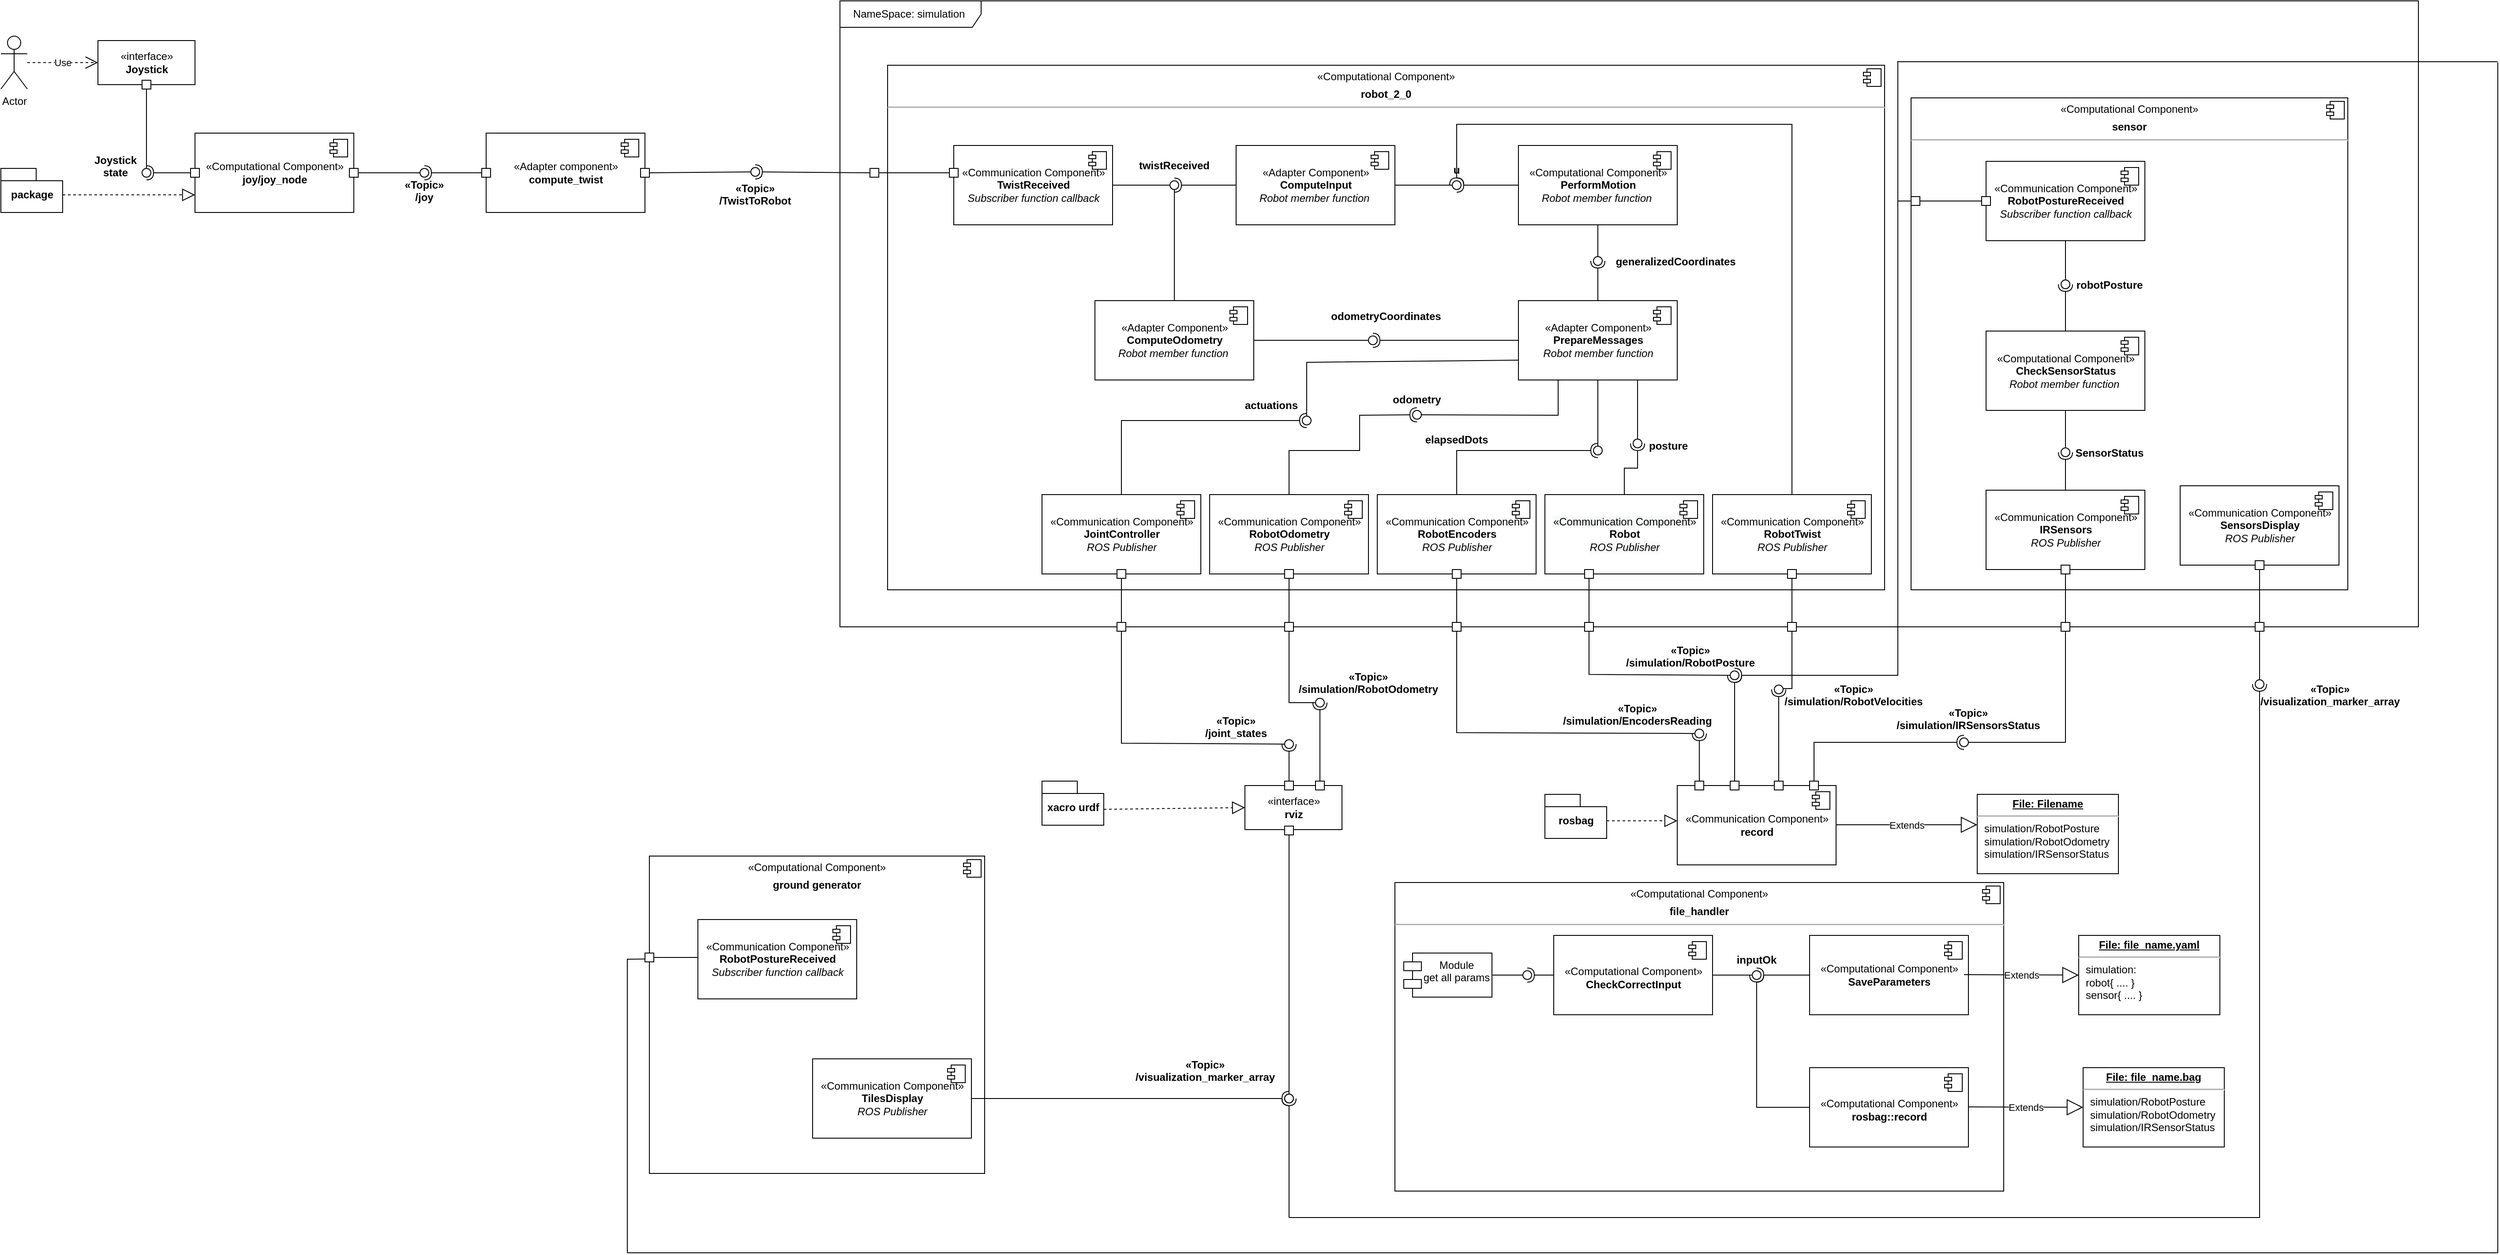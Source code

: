 <mxfile version="13.2.5" type="device"><diagram id="dQVUf-3r50k0wOPHMKct" name="Page-1"><mxGraphModel dx="458" dy="293" grid="1" gridSize="10" guides="1" tooltips="1" connect="1" arrows="1" fold="1" page="1" pageScale="1" pageWidth="850" pageHeight="1100" math="0" shadow="0"><root><mxCell id="0"/><mxCell id="1" parent="0"/><mxCell id="RqfYCaP5gzXYu1912-vJ-2" value="Actor" style="shape=umlActor;verticalLabelPosition=bottom;labelBackgroundColor=#ffffff;verticalAlign=top;html=1;" parent="1" vertex="1"><mxGeometry x="170" y="220" width="30" height="60" as="geometry"/></mxCell><mxCell id="RqfYCaP5gzXYu1912-vJ-3" value="«interface»&lt;br&gt;&lt;b&gt;Joystick&lt;/b&gt;" style="html=1;" parent="1" vertex="1"><mxGeometry x="280" y="225" width="110" height="50" as="geometry"/></mxCell><mxCell id="RqfYCaP5gzXYu1912-vJ-5" value="Use" style="endArrow=open;endSize=12;dashed=1;html=1;entryX=0;entryY=0.5;entryDx=0;entryDy=0;" parent="1" source="RqfYCaP5gzXYu1912-vJ-2" target="RqfYCaP5gzXYu1912-vJ-3" edge="1"><mxGeometry width="160" relative="1" as="geometry"><mxPoint x="310" y="350" as="sourcePoint"/><mxPoint x="470" y="350" as="targetPoint"/></mxGeometry></mxCell><mxCell id="RqfYCaP5gzXYu1912-vJ-8" value="package" style="shape=folder;fontStyle=1;spacingTop=10;tabWidth=40;tabHeight=14;tabPosition=left;html=1;" parent="1" vertex="1"><mxGeometry x="170" y="370" width="70" height="50" as="geometry"/></mxCell><mxCell id="RqfYCaP5gzXYu1912-vJ-9" value="«Computational Component»&lt;br&gt;&lt;b&gt;joy/joy_node&lt;/b&gt;" style="html=1;dropTarget=0;" parent="1" vertex="1"><mxGeometry x="390" y="330" width="180" height="90" as="geometry"/></mxCell><mxCell id="RqfYCaP5gzXYu1912-vJ-10" value="" style="shape=component;jettyWidth=8;jettyHeight=4;" parent="RqfYCaP5gzXYu1912-vJ-9" vertex="1"><mxGeometry x="1" width="20" height="20" relative="1" as="geometry"><mxPoint x="-27" y="7" as="offset"/></mxGeometry></mxCell><mxCell id="RqfYCaP5gzXYu1912-vJ-15" value="" style="rounded=0;orthogonalLoop=1;jettySize=auto;html=1;endArrow=none;endFill=0;exitX=0.5;exitY=1;exitDx=0;exitDy=0;" parent="1" source="RqfYCaP5gzXYu1912-vJ-19" target="RqfYCaP5gzXYu1912-vJ-17" edge="1"><mxGeometry relative="1" as="geometry"><mxPoint x="315" y="375" as="sourcePoint"/></mxGeometry></mxCell><mxCell id="RqfYCaP5gzXYu1912-vJ-16" value="" style="rounded=0;orthogonalLoop=1;jettySize=auto;html=1;endArrow=halfCircle;endFill=0;entryX=0.5;entryY=0.5;entryDx=0;entryDy=0;endSize=6;strokeWidth=1;exitX=0;exitY=0.5;exitDx=0;exitDy=0;" parent="1" source="RqfYCaP5gzXYu1912-vJ-18" target="RqfYCaP5gzXYu1912-vJ-17" edge="1"><mxGeometry relative="1" as="geometry"><mxPoint x="355" y="375" as="sourcePoint"/></mxGeometry></mxCell><mxCell id="RqfYCaP5gzXYu1912-vJ-17" value="" style="ellipse;whiteSpace=wrap;html=1;fontFamily=Helvetica;fontSize=12;fontColor=#000000;align=center;strokeColor=#000000;fillColor=#ffffff;points=[];aspect=fixed;resizable=0;" parent="1" vertex="1"><mxGeometry x="330" y="370" width="10" height="10" as="geometry"/></mxCell><mxCell id="RqfYCaP5gzXYu1912-vJ-18" value="" style="rounded=0;whiteSpace=wrap;html=1;" parent="1" vertex="1"><mxGeometry x="385" y="370" width="10" height="10" as="geometry"/></mxCell><mxCell id="RqfYCaP5gzXYu1912-vJ-19" value="" style="rounded=0;whiteSpace=wrap;html=1;" parent="1" vertex="1"><mxGeometry x="330" y="270" width="10" height="10" as="geometry"/></mxCell><mxCell id="RqfYCaP5gzXYu1912-vJ-20" value="Joystick&#10;state" style="text;align=center;fontStyle=1;verticalAlign=middle;spacingLeft=3;spacingRight=3;strokeColor=none;rotatable=0;points=[[0,0.5],[1,0.5]];portConstraint=eastwest;" parent="1" vertex="1"><mxGeometry x="260" y="354" width="80" height="26" as="geometry"/></mxCell><mxCell id="RqfYCaP5gzXYu1912-vJ-21" value="" style="endArrow=block;dashed=1;endFill=0;endSize=12;html=1;" parent="1" edge="1"><mxGeometry width="160" relative="1" as="geometry"><mxPoint x="240" y="400" as="sourcePoint"/><mxPoint x="390" y="400" as="targetPoint"/></mxGeometry></mxCell><mxCell id="RqfYCaP5gzXYu1912-vJ-22" value="«Adapter component»&lt;br&gt;&lt;b&gt;compute_twist&lt;/b&gt;" style="html=1;dropTarget=0;" parent="1" vertex="1"><mxGeometry x="720" y="330" width="180" height="90" as="geometry"/></mxCell><mxCell id="RqfYCaP5gzXYu1912-vJ-23" value="" style="shape=component;jettyWidth=8;jettyHeight=4;" parent="RqfYCaP5gzXYu1912-vJ-22" vertex="1"><mxGeometry x="1" width="20" height="20" relative="1" as="geometry"><mxPoint x="-27" y="7" as="offset"/></mxGeometry></mxCell><mxCell id="RqfYCaP5gzXYu1912-vJ-24" value="" style="rounded=0;orthogonalLoop=1;jettySize=auto;html=1;endArrow=none;endFill=0;exitX=1;exitY=0.5;exitDx=0;exitDy=0;" parent="1" source="RqfYCaP5gzXYu1912-vJ-27" target="RqfYCaP5gzXYu1912-vJ-26" edge="1"><mxGeometry relative="1" as="geometry"><mxPoint x="630" y="375" as="sourcePoint"/></mxGeometry></mxCell><mxCell id="RqfYCaP5gzXYu1912-vJ-25" value="" style="rounded=0;orthogonalLoop=1;jettySize=auto;html=1;endArrow=halfCircle;endFill=0;entryX=0.5;entryY=0.5;entryDx=0;entryDy=0;endSize=6;strokeWidth=1;exitX=0;exitY=0.5;exitDx=0;exitDy=0;" parent="1" source="RqfYCaP5gzXYu1912-vJ-28" target="RqfYCaP5gzXYu1912-vJ-26" edge="1"><mxGeometry relative="1" as="geometry"><mxPoint x="670" y="375" as="sourcePoint"/></mxGeometry></mxCell><mxCell id="RqfYCaP5gzXYu1912-vJ-26" value="" style="ellipse;whiteSpace=wrap;html=1;fontFamily=Helvetica;fontSize=12;fontColor=#000000;align=center;strokeColor=#000000;fillColor=#ffffff;points=[];aspect=fixed;resizable=0;" parent="1" vertex="1"><mxGeometry x="645" y="370" width="10" height="10" as="geometry"/></mxCell><mxCell id="RqfYCaP5gzXYu1912-vJ-27" value="" style="rounded=0;whiteSpace=wrap;html=1;" parent="1" vertex="1"><mxGeometry x="565" y="370" width="10" height="10" as="geometry"/></mxCell><mxCell id="RqfYCaP5gzXYu1912-vJ-28" value="" style="rounded=0;whiteSpace=wrap;html=1;" parent="1" vertex="1"><mxGeometry x="715" y="370" width="10" height="10" as="geometry"/></mxCell><mxCell id="RqfYCaP5gzXYu1912-vJ-33" value="«Topic»&#10;/joy" style="text;align=center;fontStyle=1;verticalAlign=middle;spacingLeft=3;spacingRight=3;strokeColor=none;rotatable=0;points=[[0,0.5],[1,0.5]];portConstraint=eastwest;" parent="1" vertex="1"><mxGeometry x="610" y="382" width="80" height="26" as="geometry"/></mxCell><mxCell id="RqfYCaP5gzXYu1912-vJ-34" value="" style="rounded=0;whiteSpace=wrap;html=1;" parent="1" vertex="1"><mxGeometry x="895" y="370" width="10" height="10" as="geometry"/></mxCell><mxCell id="RqfYCaP5gzXYu1912-vJ-42" value="" style="rounded=0;orthogonalLoop=1;jettySize=auto;html=1;endArrow=none;endFill=0;exitX=1;exitY=0.5;exitDx=0;exitDy=0;" parent="1" source="RqfYCaP5gzXYu1912-vJ-34" target="RqfYCaP5gzXYu1912-vJ-44" edge="1"><mxGeometry relative="1" as="geometry"><mxPoint x="1010" y="375" as="sourcePoint"/></mxGeometry></mxCell><mxCell id="RqfYCaP5gzXYu1912-vJ-43" value="" style="rounded=0;orthogonalLoop=1;jettySize=auto;html=1;endArrow=halfCircle;endFill=0;entryX=0.5;entryY=0.5;entryDx=0;entryDy=0;endSize=6;strokeWidth=1;exitX=0;exitY=0.5;exitDx=0;exitDy=0;" parent="1" source="RqfYCaP5gzXYu1912-vJ-141" target="RqfYCaP5gzXYu1912-vJ-44" edge="1"><mxGeometry relative="1" as="geometry"><mxPoint x="1155" y="375" as="sourcePoint"/></mxGeometry></mxCell><mxCell id="RqfYCaP5gzXYu1912-vJ-44" value="" style="ellipse;whiteSpace=wrap;html=1;fontFamily=Helvetica;fontSize=12;fontColor=#000000;align=center;strokeColor=#000000;fillColor=#ffffff;points=[];aspect=fixed;resizable=0;" parent="1" vertex="1"><mxGeometry x="1020" y="369" width="10" height="10" as="geometry"/></mxCell><mxCell id="RqfYCaP5gzXYu1912-vJ-46" value="«Topic»&#10;/TwistToRobot" style="text;align=center;fontStyle=1;verticalAlign=middle;spacingLeft=3;spacingRight=3;strokeColor=none;rotatable=0;points=[[0,0.5],[1,0.5]];portConstraint=eastwest;" parent="1" vertex="1"><mxGeometry x="985" y="386" width="80" height="26" as="geometry"/></mxCell><mxCell id="RqfYCaP5gzXYu1912-vJ-138" value="NameSpace: simulation&amp;nbsp;" style="shape=umlFrame;whiteSpace=wrap;html=1;width=160;height=30;" parent="1" vertex="1"><mxGeometry x="1121" y="180" width="1789" height="710" as="geometry"/></mxCell><mxCell id="RqfYCaP5gzXYu1912-vJ-139" value="&lt;p style=&quot;margin: 6px 0px 0px ; text-align: center&quot;&gt;«Computational Component»&lt;br&gt;&lt;/p&gt;&lt;p style=&quot;margin: 6px 0px 0px ; text-align: center&quot;&gt;&lt;b&gt;robot_2_0&lt;/b&gt;&lt;/p&gt;&lt;hr&gt;&lt;p style=&quot;margin: 0px 0px 0px 8px&quot;&gt;&lt;br&gt;&lt;/p&gt;" style="align=left;overflow=fill;html=1;dropTarget=0;" parent="1" vertex="1"><mxGeometry x="1175" y="253" width="1130" height="595" as="geometry"/></mxCell><mxCell id="RqfYCaP5gzXYu1912-vJ-140" value="" style="shape=component;jettyWidth=8;jettyHeight=4;" parent="RqfYCaP5gzXYu1912-vJ-139" vertex="1"><mxGeometry x="1" width="20" height="20" relative="1" as="geometry"><mxPoint x="-24" y="4" as="offset"/></mxGeometry></mxCell><mxCell id="RqfYCaP5gzXYu1912-vJ-141" value="" style="rounded=0;whiteSpace=wrap;html=1;" parent="1" vertex="1"><mxGeometry x="1155" y="370" width="10" height="10" as="geometry"/></mxCell><mxCell id="RqfYCaP5gzXYu1912-vJ-142" value="«Adapter Component»&lt;br&gt;&lt;b&gt;ComputeInput&lt;/b&gt;&lt;br&gt;&lt;i&gt;Robot member function&lt;/i&gt;&amp;nbsp;" style="html=1;dropTarget=0;" parent="1" vertex="1"><mxGeometry x="1570" y="344" width="180" height="90" as="geometry"/></mxCell><mxCell id="RqfYCaP5gzXYu1912-vJ-143" value="" style="shape=component;jettyWidth=8;jettyHeight=4;" parent="RqfYCaP5gzXYu1912-vJ-142" vertex="1"><mxGeometry x="1" width="20" height="20" relative="1" as="geometry"><mxPoint x="-27" y="7" as="offset"/></mxGeometry></mxCell><mxCell id="RqfYCaP5gzXYu1912-vJ-145" value="" style="line;strokeWidth=1;fillColor=none;align=left;verticalAlign=middle;spacingTop=-1;spacingLeft=3;spacingRight=3;rotatable=0;labelPosition=right;points=[];portConstraint=eastwest;" parent="1" vertex="1"><mxGeometry x="1165" y="371" width="80" height="8" as="geometry"/></mxCell><mxCell id="RqfYCaP5gzXYu1912-vJ-146" value="«Computational Component»&lt;br&gt;&lt;b&gt;PerformMotion&lt;br&gt;&lt;/b&gt;&lt;i&gt;Robot member function&lt;/i&gt;&amp;nbsp;" style="html=1;dropTarget=0;" parent="1" vertex="1"><mxGeometry x="1890" y="344" width="180" height="90" as="geometry"/></mxCell><mxCell id="RqfYCaP5gzXYu1912-vJ-147" value="" style="shape=component;jettyWidth=8;jettyHeight=4;" parent="RqfYCaP5gzXYu1912-vJ-146" vertex="1"><mxGeometry x="1" width="20" height="20" relative="1" as="geometry"><mxPoint x="-27" y="7" as="offset"/></mxGeometry></mxCell><mxCell id="RqfYCaP5gzXYu1912-vJ-148" value="" style="rounded=0;orthogonalLoop=1;jettySize=auto;html=1;endArrow=none;endFill=0;exitX=1;exitY=0.5;exitDx=0;exitDy=0;" parent="1" source="RqfYCaP5gzXYu1912-vJ-142" target="RqfYCaP5gzXYu1912-vJ-150" edge="1"><mxGeometry relative="1" as="geometry"><mxPoint x="1800" y="389" as="sourcePoint"/></mxGeometry></mxCell><mxCell id="RqfYCaP5gzXYu1912-vJ-149" value="" style="rounded=0;orthogonalLoop=1;jettySize=auto;html=1;endArrow=halfCircle;endFill=0;entryX=0.5;entryY=0.5;entryDx=0;entryDy=0;endSize=6;strokeWidth=1;exitX=0;exitY=0.5;exitDx=0;exitDy=0;" parent="1" source="RqfYCaP5gzXYu1912-vJ-146" target="RqfYCaP5gzXYu1912-vJ-150" edge="1"><mxGeometry relative="1" as="geometry"><mxPoint x="1840" y="389" as="sourcePoint"/></mxGeometry></mxCell><mxCell id="RqfYCaP5gzXYu1912-vJ-150" value="" style="ellipse;whiteSpace=wrap;html=1;fontFamily=Helvetica;fontSize=12;fontColor=#000000;align=center;strokeColor=#000000;fillColor=#ffffff;points=[];aspect=fixed;resizable=0;" parent="1" vertex="1"><mxGeometry x="1815" y="384" width="10" height="10" as="geometry"/></mxCell><mxCell id="RqfYCaP5gzXYu1912-vJ-151" value="u" style="text;align=center;fontStyle=1;verticalAlign=middle;spacingLeft=3;spacingRight=3;strokeColor=none;rotatable=0;points=[[0,0.5],[1,0.5]];portConstraint=eastwest;" parent="1" vertex="1"><mxGeometry x="1780" y="358" width="80" height="26" as="geometry"/></mxCell><mxCell id="RqfYCaP5gzXYu1912-vJ-155" value="generalizedCoordinates " style="text;align=center;fontStyle=1;verticalAlign=middle;spacingLeft=3;spacingRight=3;strokeColor=none;rotatable=0;points=[[0,0.5],[1,0.5]];portConstraint=eastwest;" parent="1" vertex="1"><mxGeometry x="2030" y="462" width="80" height="26" as="geometry"/></mxCell><mxCell id="RqfYCaP5gzXYu1912-vJ-164" value="&lt;span style=&quot;font-family: &amp;#34;helvetica&amp;#34; ; font-size: 12px ; font-style: normal ; font-weight: 400 ; letter-spacing: normal ; text-align: center ; text-indent: 0px ; text-transform: none ; word-spacing: 0px ; background-color: rgb(248 , 249 , 250) ; float: none ; display: inline&quot;&gt;«Communication Component»&lt;/span&gt;&lt;br style=&quot;font-family: &amp;#34;helvetica&amp;#34; ; font-size: 12px ; font-style: normal ; font-weight: 400 ; letter-spacing: normal ; text-align: center ; text-indent: 0px ; text-transform: none ; word-spacing: 0px ; background-color: rgb(248 , 249 , 250)&quot;&gt;&lt;b&gt;Robot&lt;br&gt;&lt;/b&gt;&lt;i style=&quot;font-family: &amp;#34;helvetica&amp;#34; ; font-size: 12px ; font-weight: 400 ; letter-spacing: normal ; text-align: center ; text-indent: 0px ; text-transform: none ; word-spacing: 0px ; background-color: rgb(248 , 249 , 250)&quot;&gt;ROS Publisher&lt;/i&gt;" style="html=1;dropTarget=0;" parent="1" vertex="1"><mxGeometry x="1920" y="740" width="180" height="90" as="geometry"/></mxCell><mxCell id="RqfYCaP5gzXYu1912-vJ-165" value="" style="shape=component;jettyWidth=8;jettyHeight=4;" parent="RqfYCaP5gzXYu1912-vJ-164" vertex="1"><mxGeometry x="1" width="20" height="20" relative="1" as="geometry"><mxPoint x="-27" y="7" as="offset"/></mxGeometry></mxCell><mxCell id="RqfYCaP5gzXYu1912-vJ-166" value="«Communication Component»&lt;br&gt;&lt;b&gt;JointController&lt;br&gt;&lt;/b&gt;&lt;i&gt;ROS Publisher&lt;/i&gt;" style="html=1;dropTarget=0;" parent="1" vertex="1"><mxGeometry x="1350" y="740" width="180" height="90" as="geometry"/></mxCell><mxCell id="RqfYCaP5gzXYu1912-vJ-167" value="" style="shape=component;jettyWidth=8;jettyHeight=4;" parent="RqfYCaP5gzXYu1912-vJ-166" vertex="1"><mxGeometry x="1" width="20" height="20" relative="1" as="geometry"><mxPoint x="-27" y="7" as="offset"/></mxGeometry></mxCell><mxCell id="RqfYCaP5gzXYu1912-vJ-168" value="«Adapter Component»&lt;br&gt;&lt;b&gt;PrepareMessages&lt;br&gt;&lt;/b&gt;&lt;i&gt;Robot member function&lt;/i&gt;&lt;b&gt;&lt;br&gt;&lt;/b&gt;" style="html=1;dropTarget=0;" parent="1" vertex="1"><mxGeometry x="1890" y="520" width="180" height="90" as="geometry"/></mxCell><mxCell id="RqfYCaP5gzXYu1912-vJ-169" value="" style="shape=component;jettyWidth=8;jettyHeight=4;" parent="RqfYCaP5gzXYu1912-vJ-168" vertex="1"><mxGeometry x="1" width="20" height="20" relative="1" as="geometry"><mxPoint x="-27" y="7" as="offset"/></mxGeometry></mxCell><mxCell id="RqfYCaP5gzXYu1912-vJ-172" value="" style="rounded=0;orthogonalLoop=1;jettySize=auto;html=1;endArrow=none;endFill=0;exitX=0;exitY=0.75;exitDx=0;exitDy=0;" parent="1" source="RqfYCaP5gzXYu1912-vJ-168" target="RqfYCaP5gzXYu1912-vJ-174" edge="1"><mxGeometry relative="1" as="geometry"><mxPoint x="1920" y="685" as="sourcePoint"/><Array as="points"><mxPoint x="1650" y="590"/></Array></mxGeometry></mxCell><mxCell id="RqfYCaP5gzXYu1912-vJ-173" value="" style="rounded=0;orthogonalLoop=1;jettySize=auto;html=1;endArrow=halfCircle;endFill=0;entryX=0.5;entryY=0.5;entryDx=0;entryDy=0;endSize=6;strokeWidth=1;exitX=0.5;exitY=0;exitDx=0;exitDy=0;" parent="1" source="RqfYCaP5gzXYu1912-vJ-166" target="RqfYCaP5gzXYu1912-vJ-174" edge="1"><mxGeometry relative="1" as="geometry"><mxPoint x="1960" y="685" as="sourcePoint"/><Array as="points"><mxPoint x="1440" y="656"/></Array></mxGeometry></mxCell><mxCell id="RqfYCaP5gzXYu1912-vJ-175" value="" style="rounded=0;orthogonalLoop=1;jettySize=auto;html=1;endArrow=none;endFill=0;exitX=0.75;exitY=1;exitDx=0;exitDy=0;" parent="1" source="RqfYCaP5gzXYu1912-vJ-168" target="RqfYCaP5gzXYu1912-vJ-177" edge="1"><mxGeometry relative="1" as="geometry"><mxPoint x="2140" y="685" as="sourcePoint"/></mxGeometry></mxCell><mxCell id="RqfYCaP5gzXYu1912-vJ-176" value="" style="rounded=0;orthogonalLoop=1;jettySize=auto;html=1;endArrow=halfCircle;endFill=0;entryX=0.5;entryY=0.5;entryDx=0;entryDy=0;endSize=6;strokeWidth=1;exitX=0.5;exitY=0;exitDx=0;exitDy=0;" parent="1" source="RqfYCaP5gzXYu1912-vJ-164" target="RqfYCaP5gzXYu1912-vJ-177" edge="1"><mxGeometry relative="1" as="geometry"><mxPoint x="2180" y="685" as="sourcePoint"/><Array as="points"><mxPoint x="2010" y="710"/><mxPoint x="2025" y="710"/></Array></mxGeometry></mxCell><mxCell id="RqfYCaP5gzXYu1912-vJ-177" value="" style="ellipse;whiteSpace=wrap;html=1;fontFamily=Helvetica;fontSize=12;fontColor=#000000;align=center;strokeColor=#000000;fillColor=#ffffff;points=[];aspect=fixed;resizable=0;" parent="1" vertex="1"><mxGeometry x="2020" y="677" width="10" height="10" as="geometry"/></mxCell><mxCell id="RqfYCaP5gzXYu1912-vJ-181" value="" style="rounded=0;whiteSpace=wrap;html=1;" parent="1" vertex="1"><mxGeometry x="1965" y="825" width="10" height="10" as="geometry"/></mxCell><mxCell id="RqfYCaP5gzXYu1912-vJ-183" value="" style="rounded=0;whiteSpace=wrap;html=1;" parent="1" vertex="1"><mxGeometry x="1815" y="885" width="10" height="10" as="geometry"/></mxCell><mxCell id="RqfYCaP5gzXYu1912-vJ-184" value="" style="rounded=0;whiteSpace=wrap;html=1;" parent="1" vertex="1"><mxGeometry x="1965" y="885" width="10" height="10" as="geometry"/></mxCell><mxCell id="RqfYCaP5gzXYu1912-vJ-186" value="" style="rounded=0;orthogonalLoop=1;jettySize=auto;html=1;endArrow=none;endFill=0;exitX=0.5;exitY=1;exitDx=0;exitDy=0;entryX=0.5;entryY=0;entryDx=0;entryDy=0;" parent="1" source="RqfYCaP5gzXYu1912-vJ-180" target="RqfYCaP5gzXYu1912-vJ-183" edge="1"><mxGeometry relative="1" as="geometry"><mxPoint x="1635" y="895" as="sourcePoint"/><mxPoint x="1655" y="890" as="targetPoint"/></mxGeometry></mxCell><mxCell id="RqfYCaP5gzXYu1912-vJ-187" value="" style="rounded=0;orthogonalLoop=1;jettySize=auto;html=1;endArrow=none;endFill=0;exitX=0.5;exitY=1;exitDx=0;exitDy=0;entryX=0.5;entryY=0;entryDx=0;entryDy=0;" parent="1" source="RqfYCaP5gzXYu1912-vJ-181" target="RqfYCaP5gzXYu1912-vJ-184" edge="1"><mxGeometry relative="1" as="geometry"><mxPoint x="1969.71" y="835" as="sourcePoint"/><mxPoint x="1969.71" y="875" as="targetPoint"/></mxGeometry></mxCell><mxCell id="RqfYCaP5gzXYu1912-vJ-189" value="" style="rounded=0;orthogonalLoop=1;jettySize=auto;html=1;endArrow=none;endFill=0;exitX=0.5;exitY=1;exitDx=0;exitDy=0;" parent="1" source="RqfYCaP5gzXYu1912-vJ-183" target="RqfYCaP5gzXYu1912-vJ-191" edge="1"><mxGeometry relative="1" as="geometry"><mxPoint x="1920" y="945" as="sourcePoint"/><Array as="points"><mxPoint x="1820" y="1010"/></Array></mxGeometry></mxCell><mxCell id="RqfYCaP5gzXYu1912-vJ-190" value="" style="rounded=0;orthogonalLoop=1;jettySize=auto;html=1;endArrow=halfCircle;endFill=0;entryX=0.5;entryY=0.5;entryDx=0;entryDy=0;endSize=6;strokeWidth=1;exitX=0.5;exitY=0;exitDx=0;exitDy=0;" parent="1" target="RqfYCaP5gzXYu1912-vJ-191" edge="1" source="RqfYCaP5gzXYu1912-vJ-230"><mxGeometry relative="1" as="geometry"><mxPoint x="2115.0" y="1065" as="sourcePoint"/></mxGeometry></mxCell><mxCell id="RqfYCaP5gzXYu1912-vJ-191" value="" style="ellipse;whiteSpace=wrap;html=1;fontFamily=Helvetica;fontSize=12;fontColor=#000000;align=center;strokeColor=#000000;fillColor=#ffffff;points=[];aspect=fixed;resizable=0;" parent="1" vertex="1"><mxGeometry x="2090" y="1006" width="10" height="10" as="geometry"/></mxCell><mxCell id="RqfYCaP5gzXYu1912-vJ-195" value="" style="rounded=0;orthogonalLoop=1;jettySize=auto;html=1;endArrow=none;endFill=0;exitX=0.5;exitY=1;exitDx=0;exitDy=0;" parent="1" source="RqfYCaP5gzXYu1912-vJ-184" target="RqfYCaP5gzXYu1912-vJ-197" edge="1"><mxGeometry relative="1" as="geometry"><mxPoint x="2140" y="945" as="sourcePoint"/><Array as="points"><mxPoint x="1970" y="944"/></Array></mxGeometry></mxCell><mxCell id="RqfYCaP5gzXYu1912-vJ-196" value="" style="rounded=0;orthogonalLoop=1;jettySize=auto;html=1;endArrow=halfCircle;endFill=0;entryX=0.5;entryY=0.5;entryDx=0;entryDy=0;endSize=6;strokeWidth=1;exitX=0.5;exitY=0;exitDx=0;exitDy=0;" parent="1" target="RqfYCaP5gzXYu1912-vJ-197" edge="1" source="RqfYCaP5gzXYu1912-vJ-231"><mxGeometry relative="1" as="geometry"><mxPoint x="2160.0" y="1065" as="sourcePoint"/></mxGeometry></mxCell><mxCell id="RqfYCaP5gzXYu1912-vJ-197" value="" style="ellipse;whiteSpace=wrap;html=1;fontFamily=Helvetica;fontSize=12;fontColor=#000000;align=center;strokeColor=#000000;fillColor=#ffffff;points=[];aspect=fixed;resizable=0;" parent="1" vertex="1"><mxGeometry x="2130" y="940" width="10" height="10" as="geometry"/></mxCell><mxCell id="RqfYCaP5gzXYu1912-vJ-201" value="«Topic»&#10;/simulation/RobotPosture" style="text;align=center;fontStyle=1;verticalAlign=middle;spacingLeft=3;spacingRight=3;strokeColor=none;rotatable=0;points=[[0,0.5],[1,0.5]];portConstraint=eastwest;" parent="1" vertex="1"><mxGeometry x="2045" y="910" width="80" height="26" as="geometry"/></mxCell><mxCell id="RqfYCaP5gzXYu1912-vJ-202" value="«Topic»&#10;/simulation/EncodersReading" style="text;align=center;fontStyle=1;verticalAlign=middle;spacingLeft=3;spacingRight=3;strokeColor=none;rotatable=0;points=[[0,0.5],[1,0.5]];portConstraint=eastwest;" parent="1" vertex="1"><mxGeometry x="1985" y="976" width="80" height="26" as="geometry"/></mxCell><mxCell id="RqfYCaP5gzXYu1912-vJ-203" value="«Topic»&#10;/simulation/IRSensorsStatus" style="text;align=center;fontStyle=1;verticalAlign=middle;spacingLeft=3;spacingRight=3;strokeColor=none;rotatable=0;points=[[0,0.5],[1,0.5]];portConstraint=eastwest;" parent="1" vertex="1"><mxGeometry x="2360" y="981" width="80" height="26" as="geometry"/></mxCell><mxCell id="RqfYCaP5gzXYu1912-vJ-206" value="rosbag" style="shape=folder;fontStyle=1;spacingTop=10;tabWidth=40;tabHeight=14;tabPosition=left;html=1;" parent="1" vertex="1"><mxGeometry x="1920" y="1080" width="70" height="50" as="geometry"/></mxCell><mxCell id="RqfYCaP5gzXYu1912-vJ-208" value="" style="endArrow=block;dashed=1;endFill=0;endSize=12;html=1;" parent="1" edge="1"><mxGeometry width="160" relative="1" as="geometry"><mxPoint x="1990" y="1110" as="sourcePoint"/><mxPoint x="2070" y="1110" as="targetPoint"/></mxGeometry></mxCell><mxCell id="RqfYCaP5gzXYu1912-vJ-216" value="Extends" style="endArrow=block;endSize=16;endFill=0;html=1;" parent="1" edge="1"><mxGeometry width="160" relative="1" as="geometry"><mxPoint x="2250" y="1114.5" as="sourcePoint"/><mxPoint x="2410" y="1114.5" as="targetPoint"/></mxGeometry></mxCell><mxCell id="RqfYCaP5gzXYu1912-vJ-218" value="&lt;p style=&quot;margin: 0px ; margin-top: 4px ; text-align: center ; text-decoration: underline&quot;&gt;&lt;b&gt;File: Filename&lt;/b&gt;&lt;/p&gt;&lt;hr&gt;&lt;p style=&quot;margin: 0px ; margin-left: 8px&quot;&gt;simulation/RobotPosture&lt;br&gt;simulation/RobotOdometry&lt;br&gt;simulation/IRSensorStatus&lt;/p&gt;" style="verticalAlign=top;align=left;overflow=fill;fontSize=12;fontFamily=Helvetica;html=1;" parent="1" vertex="1"><mxGeometry x="2410" y="1080" width="160" height="90" as="geometry"/></mxCell><mxCell id="RqfYCaP5gzXYu1912-vJ-221" value="«Communication Component»&lt;br&gt;&lt;b&gt;TwistReceived&lt;/b&gt;&lt;br&gt;&lt;i&gt;Subscriber function callback&lt;/i&gt;" style="html=1;dropTarget=0;" parent="1" vertex="1"><mxGeometry x="1250" y="344" width="180" height="90" as="geometry"/></mxCell><mxCell id="RqfYCaP5gzXYu1912-vJ-222" value="" style="shape=component;jettyWidth=8;jettyHeight=4;" parent="RqfYCaP5gzXYu1912-vJ-221" vertex="1"><mxGeometry x="1" width="20" height="20" relative="1" as="geometry"><mxPoint x="-27" y="7" as="offset"/></mxGeometry></mxCell><mxCell id="RqfYCaP5gzXYu1912-vJ-223" value="" style="rounded=0;whiteSpace=wrap;html=1;" parent="1" vertex="1"><mxGeometry x="1245" y="370" width="10" height="10" as="geometry"/></mxCell><mxCell id="RqfYCaP5gzXYu1912-vJ-224" value="" style="rounded=0;orthogonalLoop=1;jettySize=auto;html=1;endArrow=none;endFill=0;exitX=1;exitY=0.5;exitDx=0;exitDy=0;" parent="1" source="RqfYCaP5gzXYu1912-vJ-221" target="RqfYCaP5gzXYu1912-vJ-226" edge="1"><mxGeometry relative="1" as="geometry"><mxPoint x="1480" y="389" as="sourcePoint"/></mxGeometry></mxCell><mxCell id="RqfYCaP5gzXYu1912-vJ-225" value="" style="rounded=0;orthogonalLoop=1;jettySize=auto;html=1;endArrow=halfCircle;endFill=0;entryX=0.5;entryY=0.5;entryDx=0;entryDy=0;endSize=6;strokeWidth=1;exitX=0;exitY=0.5;exitDx=0;exitDy=0;" parent="1" source="RqfYCaP5gzXYu1912-vJ-142" target="RqfYCaP5gzXYu1912-vJ-226" edge="1"><mxGeometry relative="1" as="geometry"><mxPoint x="1520" y="389" as="sourcePoint"/></mxGeometry></mxCell><mxCell id="RqfYCaP5gzXYu1912-vJ-226" value="" style="ellipse;whiteSpace=wrap;html=1;fontFamily=Helvetica;fontSize=12;fontColor=#000000;align=center;strokeColor=#000000;fillColor=#ffffff;points=[];aspect=fixed;resizable=0;" parent="1" vertex="1"><mxGeometry x="1495" y="384" width="10" height="10" as="geometry"/></mxCell><mxCell id="RqfYCaP5gzXYu1912-vJ-227" value="twistReceived" style="text;align=center;fontStyle=1;verticalAlign=middle;spacingLeft=3;spacingRight=3;strokeColor=none;rotatable=0;points=[[0,0.5],[1,0.5]];portConstraint=eastwest;" parent="1" vertex="1"><mxGeometry x="1460" y="353" width="80" height="26" as="geometry"/></mxCell><mxCell id="RqfYCaP5gzXYu1912-vJ-228" value="«Communication Component»&lt;br&gt;&lt;b&gt;record&lt;/b&gt;" style="html=1;dropTarget=0;" parent="1" vertex="1"><mxGeometry x="2070" y="1070" width="180" height="90" as="geometry"/></mxCell><mxCell id="RqfYCaP5gzXYu1912-vJ-229" value="" style="shape=component;jettyWidth=8;jettyHeight=4;" parent="RqfYCaP5gzXYu1912-vJ-228" vertex="1"><mxGeometry x="1" width="20" height="20" relative="1" as="geometry"><mxPoint x="-27" y="7" as="offset"/></mxGeometry></mxCell><mxCell id="RqfYCaP5gzXYu1912-vJ-230" value="" style="rounded=0;whiteSpace=wrap;html=1;" parent="1" vertex="1"><mxGeometry x="2090" y="1065" width="10" height="10" as="geometry"/></mxCell><mxCell id="RqfYCaP5gzXYu1912-vJ-231" value="" style="rounded=0;whiteSpace=wrap;html=1;" parent="1" vertex="1"><mxGeometry x="2130" y="1065" width="10" height="10" as="geometry"/></mxCell><mxCell id="RqfYCaP5gzXYu1912-vJ-232" value="" style="rounded=0;whiteSpace=wrap;html=1;" parent="1" vertex="1"><mxGeometry x="2220" y="1065" width="10" height="10" as="geometry"/></mxCell><mxCell id="hUj2-wI3A586qKky1qqL-6" value="" style="rounded=0;whiteSpace=wrap;html=1;" parent="1" vertex="1"><mxGeometry x="1435" y="825" width="10" height="10" as="geometry"/></mxCell><mxCell id="hUj2-wI3A586qKky1qqL-7" value="" style="rounded=0;whiteSpace=wrap;html=1;" parent="1" vertex="1"><mxGeometry x="1435" y="885" width="10" height="10" as="geometry"/></mxCell><mxCell id="hUj2-wI3A586qKky1qqL-8" value="" style="rounded=0;orthogonalLoop=1;jettySize=auto;html=1;endArrow=none;endFill=0;exitX=0.5;exitY=1;exitDx=0;exitDy=0;entryX=0.5;entryY=0;entryDx=0;entryDy=0;" parent="1" source="hUj2-wI3A586qKky1qqL-6" target="hUj2-wI3A586qKky1qqL-7" edge="1"><mxGeometry relative="1" as="geometry"><mxPoint x="1415" y="895" as="sourcePoint"/><mxPoint x="1435" y="890" as="targetPoint"/></mxGeometry></mxCell><mxCell id="hUj2-wI3A586qKky1qqL-9" value="" style="rounded=0;orthogonalLoop=1;jettySize=auto;html=1;endArrow=none;endFill=0;exitX=0.5;exitY=1;exitDx=0;exitDy=0;" parent="1" source="hUj2-wI3A586qKky1qqL-7" target="hUj2-wI3A586qKky1qqL-11" edge="1"><mxGeometry relative="1" as="geometry"><mxPoint x="1695" y="945" as="sourcePoint"/><Array as="points"><mxPoint x="1440" y="1022"/></Array></mxGeometry></mxCell><mxCell id="hUj2-wI3A586qKky1qqL-10" value="" style="rounded=0;orthogonalLoop=1;jettySize=auto;html=1;endArrow=halfCircle;endFill=0;entryX=0.5;entryY=0.5;entryDx=0;entryDy=0;endSize=6;strokeWidth=1;exitX=0.5;exitY=0;exitDx=0;exitDy=0;" parent="1" source="hUj2-wI3A586qKky1qqL-15" target="hUj2-wI3A586qKky1qqL-11" edge="1"><mxGeometry relative="1" as="geometry"><mxPoint x="1890.0" y="1065.0" as="sourcePoint"/></mxGeometry></mxCell><mxCell id="hUj2-wI3A586qKky1qqL-11" value="" style="ellipse;whiteSpace=wrap;html=1;fontFamily=Helvetica;fontSize=12;fontColor=#000000;align=center;strokeColor=#000000;fillColor=#ffffff;points=[];aspect=fixed;resizable=0;" parent="1" vertex="1"><mxGeometry x="1625" y="1018" width="10" height="10" as="geometry"/></mxCell><mxCell id="hUj2-wI3A586qKky1qqL-14" value="«interface»&lt;br&gt;&lt;b&gt;rviz&lt;/b&gt;" style="html=1;" parent="1" vertex="1"><mxGeometry x="1580" y="1070" width="110" height="50" as="geometry"/></mxCell><mxCell id="hUj2-wI3A586qKky1qqL-15" value="" style="rounded=0;whiteSpace=wrap;html=1;" parent="1" vertex="1"><mxGeometry x="1625" y="1065" width="10" height="10" as="geometry"/></mxCell><mxCell id="hUj2-wI3A586qKky1qqL-16" value="«Topic»&#10;/joint_states" style="text;align=center;fontStyle=1;verticalAlign=middle;spacingLeft=3;spacingRight=3;strokeColor=none;rotatable=0;points=[[0,0.5],[1,0.5]];portConstraint=eastwest;" parent="1" vertex="1"><mxGeometry x="1530" y="990" width="80" height="26" as="geometry"/></mxCell><mxCell id="mGpNXbL3yLWRdrGbcxkO-1" value="" style="rounded=0;orthogonalLoop=1;jettySize=auto;html=1;endArrow=none;endFill=0;exitX=0.5;exitY=1;exitDx=0;exitDy=0;" parent="1" source="RqfYCaP5gzXYu1912-vJ-146" target="mGpNXbL3yLWRdrGbcxkO-3" edge="1"><mxGeometry relative="1" as="geometry"><mxPoint x="1955" y="475" as="sourcePoint"/></mxGeometry></mxCell><mxCell id="mGpNXbL3yLWRdrGbcxkO-2" value="" style="rounded=0;orthogonalLoop=1;jettySize=auto;html=1;endArrow=halfCircle;endFill=0;entryX=0.5;entryY=0.5;entryDx=0;entryDy=0;endSize=6;strokeWidth=1;exitX=0.5;exitY=0;exitDx=0;exitDy=0;" parent="1" source="RqfYCaP5gzXYu1912-vJ-168" target="mGpNXbL3yLWRdrGbcxkO-3" edge="1"><mxGeometry relative="1" as="geometry"><mxPoint x="1995" y="475" as="sourcePoint"/></mxGeometry></mxCell><mxCell id="mGpNXbL3yLWRdrGbcxkO-3" value="" style="ellipse;whiteSpace=wrap;html=1;fontFamily=Helvetica;fontSize=12;fontColor=#000000;align=center;strokeColor=#000000;fillColor=#ffffff;points=[];aspect=fixed;resizable=0;" parent="1" vertex="1"><mxGeometry x="1975" y="470" width="10" height="10" as="geometry"/></mxCell><mxCell id="mGpNXbL3yLWRdrGbcxkO-4" value="&lt;p style=&quot;margin: 6px 0px 0px ; text-align: center&quot;&gt;«Computational Component»&lt;br&gt;&lt;/p&gt;&lt;p style=&quot;margin: 6px 0px 0px ; text-align: center&quot;&gt;&lt;b&gt;sensor&lt;/b&gt;&lt;/p&gt;&lt;hr&gt;&lt;p style=&quot;margin: 0px 0px 0px 8px&quot;&gt;&lt;br&gt;&lt;/p&gt;" style="align=left;overflow=fill;html=1;dropTarget=0;" parent="1" vertex="1"><mxGeometry x="2335" y="290" width="495" height="558" as="geometry"/></mxCell><mxCell id="mGpNXbL3yLWRdrGbcxkO-5" value="" style="shape=component;jettyWidth=8;jettyHeight=4;" parent="mGpNXbL3yLWRdrGbcxkO-4" vertex="1"><mxGeometry x="1" width="20" height="20" relative="1" as="geometry"><mxPoint x="-24" y="4" as="offset"/></mxGeometry></mxCell><mxCell id="mGpNXbL3yLWRdrGbcxkO-6" value="«Communication Component»&lt;br&gt;&lt;b&gt;RobotPostureReceived&lt;br&gt;&lt;/b&gt;&lt;i&gt;Subscriber function callback&lt;/i&gt;" style="html=1;dropTarget=0;" parent="1" vertex="1"><mxGeometry x="2420" y="362" width="180" height="90" as="geometry"/></mxCell><mxCell id="mGpNXbL3yLWRdrGbcxkO-7" value="" style="shape=component;jettyWidth=8;jettyHeight=4;" parent="mGpNXbL3yLWRdrGbcxkO-6" vertex="1"><mxGeometry x="1" width="20" height="20" relative="1" as="geometry"><mxPoint x="-27" y="7" as="offset"/></mxGeometry></mxCell><mxCell id="mGpNXbL3yLWRdrGbcxkO-8" value="«Computational Component»&lt;br&gt;&lt;b&gt;CheckSensorStatus&lt;br&gt;&lt;/b&gt;&lt;i&gt;Robot member function&lt;/i&gt;&amp;nbsp;" style="html=1;dropTarget=0;" parent="1" vertex="1"><mxGeometry x="2420" y="554.5" width="180" height="90" as="geometry"/></mxCell><mxCell id="mGpNXbL3yLWRdrGbcxkO-9" value="" style="shape=component;jettyWidth=8;jettyHeight=4;" parent="mGpNXbL3yLWRdrGbcxkO-8" vertex="1"><mxGeometry x="1" width="20" height="20" relative="1" as="geometry"><mxPoint x="-27" y="7" as="offset"/></mxGeometry></mxCell><mxCell id="mGpNXbL3yLWRdrGbcxkO-10" value="«Communication Component»&lt;br&gt;&lt;b&gt;IRSensors&lt;br&gt;&lt;/b&gt;&lt;i&gt;ROS Publisher&lt;/i&gt;" style="html=1;dropTarget=0;" parent="1" vertex="1"><mxGeometry x="2420" y="735" width="180" height="90" as="geometry"/></mxCell><mxCell id="mGpNXbL3yLWRdrGbcxkO-11" value="" style="shape=component;jettyWidth=8;jettyHeight=4;" parent="mGpNXbL3yLWRdrGbcxkO-10" vertex="1"><mxGeometry x="1" width="20" height="20" relative="1" as="geometry"><mxPoint x="-27" y="7" as="offset"/></mxGeometry></mxCell><mxCell id="mGpNXbL3yLWRdrGbcxkO-12" value="" style="rounded=0;orthogonalLoop=1;jettySize=auto;html=1;endArrow=none;endFill=0;exitX=0.5;exitY=1;exitDx=0;exitDy=0;" parent="1" source="mGpNXbL3yLWRdrGbcxkO-8" target="mGpNXbL3yLWRdrGbcxkO-14" edge="1"><mxGeometry relative="1" as="geometry"><mxPoint x="2490" y="705.5" as="sourcePoint"/></mxGeometry></mxCell><mxCell id="mGpNXbL3yLWRdrGbcxkO-13" value="" style="rounded=0;orthogonalLoop=1;jettySize=auto;html=1;endArrow=halfCircle;endFill=0;entryX=0.5;entryY=0.5;entryDx=0;entryDy=0;endSize=6;strokeWidth=1;exitX=0.5;exitY=0;exitDx=0;exitDy=0;" parent="1" source="mGpNXbL3yLWRdrGbcxkO-10" target="mGpNXbL3yLWRdrGbcxkO-14" edge="1"><mxGeometry relative="1" as="geometry"><mxPoint x="2530" y="705.5" as="sourcePoint"/></mxGeometry></mxCell><mxCell id="mGpNXbL3yLWRdrGbcxkO-14" value="" style="ellipse;whiteSpace=wrap;html=1;fontFamily=Helvetica;fontSize=12;fontColor=#000000;align=center;strokeColor=#000000;fillColor=#ffffff;points=[];aspect=fixed;resizable=0;" parent="1" vertex="1"><mxGeometry x="2505" y="687" width="10" height="10" as="geometry"/></mxCell><mxCell id="mGpNXbL3yLWRdrGbcxkO-15" value="SensorStatus" style="text;align=center;fontStyle=1;verticalAlign=middle;spacingLeft=3;spacingRight=3;strokeColor=none;rotatable=0;points=[[0,0.5],[1,0.5]];portConstraint=eastwest;" parent="1" vertex="1"><mxGeometry x="2520" y="679" width="80" height="26" as="geometry"/></mxCell><mxCell id="mGpNXbL3yLWRdrGbcxkO-17" value="" style="rounded=0;orthogonalLoop=1;jettySize=auto;html=1;endArrow=none;endFill=0;exitX=0.5;exitY=1;exitDx=0;exitDy=0;" parent="1" source="mGpNXbL3yLWRdrGbcxkO-6" target="mGpNXbL3yLWRdrGbcxkO-19" edge="1"><mxGeometry relative="1" as="geometry"><mxPoint x="2510" y="454" as="sourcePoint"/></mxGeometry></mxCell><mxCell id="mGpNXbL3yLWRdrGbcxkO-18" value="" style="rounded=0;orthogonalLoop=1;jettySize=auto;html=1;endArrow=halfCircle;endFill=0;entryX=0.5;entryY=0.5;entryDx=0;entryDy=0;endSize=6;strokeWidth=1;exitX=0.5;exitY=0;exitDx=0;exitDy=0;" parent="1" source="mGpNXbL3yLWRdrGbcxkO-8" target="mGpNXbL3yLWRdrGbcxkO-19" edge="1"><mxGeometry relative="1" as="geometry"><mxPoint x="2510" y="540" as="sourcePoint"/></mxGeometry></mxCell><mxCell id="mGpNXbL3yLWRdrGbcxkO-19" value="" style="ellipse;whiteSpace=wrap;html=1;fontFamily=Helvetica;fontSize=12;fontColor=#000000;align=center;strokeColor=#000000;fillColor=#ffffff;points=[];aspect=fixed;resizable=0;" parent="1" vertex="1"><mxGeometry x="2505" y="496.5" width="10" height="10" as="geometry"/></mxCell><mxCell id="mGpNXbL3yLWRdrGbcxkO-20" value="robotPosture" style="text;align=center;fontStyle=1;verticalAlign=middle;spacingLeft=3;spacingRight=3;strokeColor=none;rotatable=0;points=[[0,0.5],[1,0.5]];portConstraint=eastwest;" parent="1" vertex="1"><mxGeometry x="2520" y="488.5" width="80" height="26" as="geometry"/></mxCell><mxCell id="mGpNXbL3yLWRdrGbcxkO-29" value="odometry" style="text;align=center;fontStyle=1;verticalAlign=middle;spacingLeft=3;spacingRight=3;strokeColor=none;rotatable=0;points=[[0,0.5],[1,0.5]];portConstraint=eastwest;" parent="1" vertex="1"><mxGeometry x="1735" y="618.5" width="80" height="26" as="geometry"/></mxCell><mxCell id="mGpNXbL3yLWRdrGbcxkO-31" value="elapsedDots" style="text;align=center;fontStyle=1;verticalAlign=middle;spacingLeft=3;spacingRight=3;strokeColor=none;rotatable=0;points=[[0,0.5],[1,0.5]];portConstraint=eastwest;" parent="1" vertex="1"><mxGeometry x="1780" y="664" width="80" height="26" as="geometry"/></mxCell><mxCell id="mGpNXbL3yLWRdrGbcxkO-32" value="" style="rounded=0;orthogonalLoop=1;jettySize=auto;html=1;endArrow=halfCircle;endFill=0;endSize=6;strokeWidth=1;exitX=0;exitY=0.5;exitDx=0;exitDy=0;" parent="1" source="mGpNXbL3yLWRdrGbcxkO-35" edge="1"><mxGeometry relative="1" as="geometry"><mxPoint x="2159.83" y="1065" as="sourcePoint"/><mxPoint x="2135" y="945" as="targetPoint"/><Array as="points"><mxPoint x="2320" y="407"/><mxPoint x="2320" y="945"/></Array></mxGeometry></mxCell><mxCell id="mGpNXbL3yLWRdrGbcxkO-34" value="" style="rounded=0;whiteSpace=wrap;html=1;" parent="1" vertex="1"><mxGeometry x="2335" y="402" width="10" height="10" as="geometry"/></mxCell><mxCell id="mGpNXbL3yLWRdrGbcxkO-35" value="" style="rounded=0;whiteSpace=wrap;html=1;" parent="1" vertex="1"><mxGeometry x="2415" y="402" width="10" height="10" as="geometry"/></mxCell><mxCell id="mGpNXbL3yLWRdrGbcxkO-37" value="" style="rounded=0;whiteSpace=wrap;html=1;" parent="1" vertex="1"><mxGeometry x="2505" y="885" width="10" height="10" as="geometry"/></mxCell><mxCell id="mGpNXbL3yLWRdrGbcxkO-38" value="" style="rounded=0;whiteSpace=wrap;html=1;" parent="1" vertex="1"><mxGeometry x="2505" y="820" width="10" height="10" as="geometry"/></mxCell><mxCell id="mGpNXbL3yLWRdrGbcxkO-42" value="" style="rounded=0;orthogonalLoop=1;jettySize=auto;html=1;endArrow=none;endFill=0;exitX=0.5;exitY=1;exitDx=0;exitDy=0;" parent="1" source="mGpNXbL3yLWRdrGbcxkO-37" target="mGpNXbL3yLWRdrGbcxkO-44" edge="1"><mxGeometry relative="1" as="geometry"><mxPoint x="2375" y="945" as="sourcePoint"/><Array as="points"><mxPoint x="2510" y="1021"/></Array></mxGeometry></mxCell><mxCell id="mGpNXbL3yLWRdrGbcxkO-43" value="" style="rounded=0;orthogonalLoop=1;jettySize=auto;html=1;endArrow=halfCircle;endFill=0;entryX=0.5;entryY=0.5;entryDx=0;entryDy=0;endSize=6;strokeWidth=1;exitX=0.5;exitY=0;exitDx=0;exitDy=0;" parent="1" source="RqfYCaP5gzXYu1912-vJ-232" target="mGpNXbL3yLWRdrGbcxkO-44" edge="1"><mxGeometry relative="1" as="geometry"><mxPoint x="2415" y="945" as="sourcePoint"/><Array as="points"><mxPoint x="2225" y="1021"/></Array></mxGeometry></mxCell><mxCell id="mGpNXbL3yLWRdrGbcxkO-44" value="" style="ellipse;whiteSpace=wrap;html=1;fontFamily=Helvetica;fontSize=12;fontColor=#000000;align=center;strokeColor=#000000;fillColor=#ffffff;points=[];aspect=fixed;resizable=0;" parent="1" vertex="1"><mxGeometry x="2390" y="1016" width="10" height="10" as="geometry"/></mxCell><mxCell id="mGpNXbL3yLWRdrGbcxkO-45" value="" style="rounded=0;orthogonalLoop=1;jettySize=auto;html=1;endArrow=none;endFill=0;entryX=0.5;entryY=0;entryDx=0;entryDy=0;exitX=0.5;exitY=1;exitDx=0;exitDy=0;" parent="1" source="mGpNXbL3yLWRdrGbcxkO-38" target="mGpNXbL3yLWRdrGbcxkO-37" edge="1"><mxGeometry relative="1" as="geometry"><mxPoint x="2509.76" y="840" as="sourcePoint"/><mxPoint x="2510" y="860" as="targetPoint"/></mxGeometry></mxCell><mxCell id="RqfYCaP5gzXYu1912-vJ-174" value="" style="ellipse;whiteSpace=wrap;html=1;fontFamily=Helvetica;fontSize=12;fontColor=#000000;align=center;strokeColor=#000000;fillColor=#ffffff;points=[];aspect=fixed;resizable=0;" parent="1" vertex="1"><mxGeometry x="1645" y="651" width="10" height="10" as="geometry"/></mxCell><mxCell id="mGpNXbL3yLWRdrGbcxkO-48" value="«Communication Component»&lt;br&gt;&lt;b&gt;SensorsDisplay&lt;br&gt;&lt;/b&gt;&lt;i&gt;ROS Publisher&lt;/i&gt;" style="html=1;dropTarget=0;" parent="1" vertex="1"><mxGeometry x="2640" y="730" width="180" height="90" as="geometry"/></mxCell><mxCell id="mGpNXbL3yLWRdrGbcxkO-49" value="" style="shape=component;jettyWidth=8;jettyHeight=4;" parent="mGpNXbL3yLWRdrGbcxkO-48" vertex="1"><mxGeometry x="1" width="20" height="20" relative="1" as="geometry"><mxPoint x="-27" y="7" as="offset"/></mxGeometry></mxCell><mxCell id="mGpNXbL3yLWRdrGbcxkO-50" value="" style="rounded=0;whiteSpace=wrap;html=1;" parent="1" vertex="1"><mxGeometry x="2725" y="885" width="10" height="10" as="geometry"/></mxCell><mxCell id="mGpNXbL3yLWRdrGbcxkO-51" value="" style="rounded=0;whiteSpace=wrap;html=1;" parent="1" vertex="1"><mxGeometry x="2725" y="815" width="10" height="10" as="geometry"/></mxCell><mxCell id="mGpNXbL3yLWRdrGbcxkO-52" value="" style="rounded=0;orthogonalLoop=1;jettySize=auto;html=1;endArrow=none;endFill=0;entryX=0.5;entryY=0;entryDx=0;entryDy=0;exitX=0.5;exitY=1;exitDx=0;exitDy=0;" parent="1" source="mGpNXbL3yLWRdrGbcxkO-51" target="mGpNXbL3yLWRdrGbcxkO-50" edge="1"><mxGeometry relative="1" as="geometry"><mxPoint x="2729.76" y="840" as="sourcePoint"/><mxPoint x="2730" y="860" as="targetPoint"/></mxGeometry></mxCell><mxCell id="mGpNXbL3yLWRdrGbcxkO-56" value="" style="rounded=0;whiteSpace=wrap;html=1;" parent="1" vertex="1"><mxGeometry x="1625" y="1116" width="10" height="10" as="geometry"/></mxCell><mxCell id="mGpNXbL3yLWRdrGbcxkO-62" value="&lt;p style=&quot;margin: 6px 0px 0px ; text-align: center&quot;&gt;&lt;/p&gt;&lt;p style=&quot;margin: 6px 0px 0px ; text-align: center&quot;&gt;«Computational Component»&lt;br&gt;&lt;/p&gt;&lt;p style=&quot;margin: 6px 0px 0px ; text-align: center&quot;&gt;&lt;b&gt;file_handler&lt;/b&gt;&lt;/p&gt;&lt;hr&gt;&lt;p style=&quot;margin: 0px 0px 0px 8px&quot;&gt;&lt;br&gt;&lt;/p&gt;" style="align=left;overflow=fill;html=1;dropTarget=0;" parent="1" vertex="1"><mxGeometry x="1750" y="1180" width="690" height="350" as="geometry"/></mxCell><mxCell id="mGpNXbL3yLWRdrGbcxkO-63" value="" style="shape=component;jettyWidth=8;jettyHeight=4;" parent="mGpNXbL3yLWRdrGbcxkO-62" vertex="1"><mxGeometry x="1" width="20" height="20" relative="1" as="geometry"><mxPoint x="-24" y="4" as="offset"/></mxGeometry></mxCell><mxCell id="mGpNXbL3yLWRdrGbcxkO-69" value="Module&#10;get all params" style="shape=module;align=left;spacingLeft=20;align=center;verticalAlign=top;" parent="1" vertex="1"><mxGeometry x="1760" y="1260" width="100" height="50" as="geometry"/></mxCell><mxCell id="mGpNXbL3yLWRdrGbcxkO-70" value="&lt;p style=&quot;margin: 6px 0px 0px&quot;&gt;«Computational Component»&lt;br&gt;&lt;/p&gt;&lt;b&gt;CheckCorrectInput&lt;/b&gt;" style="html=1;dropTarget=0;" parent="1" vertex="1"><mxGeometry x="1930" y="1240" width="180" height="90" as="geometry"/></mxCell><mxCell id="mGpNXbL3yLWRdrGbcxkO-71" value="" style="shape=component;jettyWidth=8;jettyHeight=4;" parent="mGpNXbL3yLWRdrGbcxkO-70" vertex="1"><mxGeometry x="1" width="20" height="20" relative="1" as="geometry"><mxPoint x="-27" y="7" as="offset"/></mxGeometry></mxCell><mxCell id="mGpNXbL3yLWRdrGbcxkO-75" value="" style="rounded=0;orthogonalLoop=1;jettySize=auto;html=1;endArrow=none;endFill=0;exitX=1;exitY=0.5;exitDx=0;exitDy=0;" parent="1" source="mGpNXbL3yLWRdrGbcxkO-69" target="mGpNXbL3yLWRdrGbcxkO-77" edge="1"><mxGeometry relative="1" as="geometry"><mxPoint x="1880" y="1285" as="sourcePoint"/></mxGeometry></mxCell><mxCell id="mGpNXbL3yLWRdrGbcxkO-76" value="" style="rounded=0;orthogonalLoop=1;jettySize=auto;html=1;endArrow=halfCircle;endFill=0;entryX=0.5;entryY=0.5;entryDx=0;entryDy=0;endSize=6;strokeWidth=1;exitX=0;exitY=0.5;exitDx=0;exitDy=0;" parent="1" source="mGpNXbL3yLWRdrGbcxkO-70" target="mGpNXbL3yLWRdrGbcxkO-77" edge="1"><mxGeometry relative="1" as="geometry"><mxPoint x="1920" y="1285" as="sourcePoint"/></mxGeometry></mxCell><mxCell id="mGpNXbL3yLWRdrGbcxkO-77" value="" style="ellipse;whiteSpace=wrap;html=1;fontFamily=Helvetica;fontSize=12;fontColor=#000000;align=center;strokeColor=#000000;fillColor=#ffffff;points=[];aspect=fixed;resizable=0;" parent="1" vertex="1"><mxGeometry x="1895" y="1280" width="10" height="10" as="geometry"/></mxCell><mxCell id="mGpNXbL3yLWRdrGbcxkO-78" value="«Computational Component»&lt;br&gt;&lt;b&gt;SaveParameters&lt;/b&gt;" style="html=1;dropTarget=0;" parent="1" vertex="1"><mxGeometry x="2220" y="1240" width="180" height="90" as="geometry"/></mxCell><mxCell id="mGpNXbL3yLWRdrGbcxkO-79" value="" style="shape=component;jettyWidth=8;jettyHeight=4;" parent="mGpNXbL3yLWRdrGbcxkO-78" vertex="1"><mxGeometry x="1" width="20" height="20" relative="1" as="geometry"><mxPoint x="-27" y="7" as="offset"/></mxGeometry></mxCell><mxCell id="mGpNXbL3yLWRdrGbcxkO-80" value="&lt;p style=&quot;margin: 6px 0px 0px&quot;&gt;«Computational Component»&lt;br&gt;&lt;/p&gt;&lt;b&gt;rosbag::record&lt;/b&gt;" style="html=1;dropTarget=0;" parent="1" vertex="1"><mxGeometry x="2220" y="1390" width="180" height="90" as="geometry"/></mxCell><mxCell id="mGpNXbL3yLWRdrGbcxkO-81" value="" style="shape=component;jettyWidth=8;jettyHeight=4;" parent="mGpNXbL3yLWRdrGbcxkO-80" vertex="1"><mxGeometry x="1" width="20" height="20" relative="1" as="geometry"><mxPoint x="-27" y="7" as="offset"/></mxGeometry></mxCell><mxCell id="mGpNXbL3yLWRdrGbcxkO-82" value="" style="rounded=0;orthogonalLoop=1;jettySize=auto;html=1;endArrow=none;endFill=0;exitX=1;exitY=0.5;exitDx=0;exitDy=0;" parent="1" source="mGpNXbL3yLWRdrGbcxkO-70" target="mGpNXbL3yLWRdrGbcxkO-84" edge="1"><mxGeometry relative="1" as="geometry"><mxPoint x="2140" y="1285" as="sourcePoint"/></mxGeometry></mxCell><mxCell id="mGpNXbL3yLWRdrGbcxkO-83" value="" style="rounded=0;orthogonalLoop=1;jettySize=auto;html=1;endArrow=halfCircle;endFill=0;entryX=0.5;entryY=0.5;entryDx=0;entryDy=0;endSize=6;strokeWidth=1;exitX=0;exitY=0.5;exitDx=0;exitDy=0;" parent="1" source="mGpNXbL3yLWRdrGbcxkO-78" target="mGpNXbL3yLWRdrGbcxkO-84" edge="1"><mxGeometry relative="1" as="geometry"><mxPoint x="2180" y="1285" as="sourcePoint"/></mxGeometry></mxCell><mxCell id="mGpNXbL3yLWRdrGbcxkO-84" value="" style="ellipse;whiteSpace=wrap;html=1;fontFamily=Helvetica;fontSize=12;fontColor=#000000;align=center;strokeColor=#000000;fillColor=#ffffff;points=[];aspect=fixed;resizable=0;" parent="1" vertex="1"><mxGeometry x="2155" y="1280" width="10" height="10" as="geometry"/></mxCell><mxCell id="mGpNXbL3yLWRdrGbcxkO-85" value="" style="rounded=0;orthogonalLoop=1;jettySize=auto;html=1;endArrow=halfCircle;endFill=0;entryX=0.5;entryY=0.5;entryDx=0;entryDy=0;endSize=6;strokeWidth=1;exitX=0;exitY=0.5;exitDx=0;exitDy=0;" parent="1" source="mGpNXbL3yLWRdrGbcxkO-80" edge="1"><mxGeometry relative="1" as="geometry"><mxPoint x="2220" y="1284.8" as="sourcePoint"/><mxPoint x="2160" y="1284.8" as="targetPoint"/><Array as="points"><mxPoint x="2160" y="1435"/></Array></mxGeometry></mxCell><mxCell id="mGpNXbL3yLWRdrGbcxkO-86" value="inputOk" style="text;align=center;fontStyle=1;verticalAlign=middle;spacingLeft=3;spacingRight=3;strokeColor=none;rotatable=0;points=[[0,0.5],[1,0.5]];portConstraint=eastwest;" parent="1" vertex="1"><mxGeometry x="2120" y="1254" width="80" height="26" as="geometry"/></mxCell><mxCell id="mGpNXbL3yLWRdrGbcxkO-87" value="Extends" style="endArrow=block;endSize=16;endFill=0;html=1;entryX=0;entryY=0.5;entryDx=0;entryDy=0;" parent="1" target="mGpNXbL3yLWRdrGbcxkO-88" edge="1"><mxGeometry width="160" relative="1" as="geometry"><mxPoint x="2400" y="1434.5" as="sourcePoint"/><mxPoint x="2560" y="1434.5" as="targetPoint"/></mxGeometry></mxCell><mxCell id="mGpNXbL3yLWRdrGbcxkO-88" value="&lt;p style=&quot;margin: 0px ; margin-top: 4px ; text-align: center ; text-decoration: underline&quot;&gt;&lt;b&gt;File: file_name.bag&lt;/b&gt;&lt;/p&gt;&lt;hr&gt;&lt;p style=&quot;margin: 0px ; margin-left: 8px&quot;&gt;simulation/RobotPosture&lt;br&gt;simulation/RobotOdometry&lt;br&gt;simulation/IRSensorStatus&lt;/p&gt;" style="verticalAlign=top;align=left;overflow=fill;fontSize=12;fontFamily=Helvetica;html=1;" parent="1" vertex="1"><mxGeometry x="2530" y="1390" width="160" height="90" as="geometry"/></mxCell><mxCell id="mGpNXbL3yLWRdrGbcxkO-89" value="Extends" style="endArrow=block;endSize=16;endFill=0;html=1;entryX=0;entryY=0.5;entryDx=0;entryDy=0;" parent="1" target="mGpNXbL3yLWRdrGbcxkO-90" edge="1"><mxGeometry width="160" relative="1" as="geometry"><mxPoint x="2395" y="1284.5" as="sourcePoint"/><mxPoint x="2555" y="1284.5" as="targetPoint"/></mxGeometry></mxCell><mxCell id="mGpNXbL3yLWRdrGbcxkO-90" value="&lt;p style=&quot;margin: 0px ; margin-top: 4px ; text-align: center ; text-decoration: underline&quot;&gt;&lt;b&gt;File: file_name.yaml&lt;/b&gt;&lt;/p&gt;&lt;hr&gt;&lt;p style=&quot;margin: 0px ; margin-left: 8px&quot;&gt;simulation:&lt;/p&gt;&lt;p style=&quot;margin: 0px ; margin-left: 8px&quot;&gt;robot{ .... }&lt;/p&gt;&lt;p style=&quot;margin: 0px ; margin-left: 8px&quot;&gt;sensor{ .... }&lt;/p&gt;" style="verticalAlign=top;align=left;overflow=fill;fontSize=12;fontFamily=Helvetica;html=1;" parent="1" vertex="1"><mxGeometry x="2525" y="1240" width="160" height="90" as="geometry"/></mxCell><mxCell id="CI6h_AjPcMc__TR-EHzZ-3" value="" style="endArrow=none;html=1;exitX=0.5;exitY=0;exitDx=0;exitDy=0;" parent="1" source="CI6h_AjPcMc__TR-EHzZ-5" target="RqfYCaP5gzXYu1912-vJ-226" edge="1"><mxGeometry width="50" height="50" relative="1" as="geometry"><mxPoint x="1540" y="570" as="sourcePoint"/><mxPoint x="1590" y="520" as="targetPoint"/></mxGeometry></mxCell><mxCell id="CI6h_AjPcMc__TR-EHzZ-5" value="«Adapter Component»&lt;br&gt;&lt;b&gt;ComputeOdometry&lt;/b&gt;&lt;br&gt;&lt;i&gt;Robot member function&lt;/i&gt;&amp;nbsp;" style="html=1;dropTarget=0;" parent="1" vertex="1"><mxGeometry x="1410" y="520" width="180" height="90" as="geometry"/></mxCell><mxCell id="CI6h_AjPcMc__TR-EHzZ-6" value="" style="shape=component;jettyWidth=8;jettyHeight=4;" parent="CI6h_AjPcMc__TR-EHzZ-5" vertex="1"><mxGeometry x="1" width="20" height="20" relative="1" as="geometry"><mxPoint x="-27" y="7" as="offset"/></mxGeometry></mxCell><mxCell id="CI6h_AjPcMc__TR-EHzZ-13" value="odometryCoordinates" style="text;align=center;fontStyle=1;verticalAlign=middle;spacingLeft=3;spacingRight=3;strokeColor=none;rotatable=0;points=[[0,0.5],[1,0.5]];portConstraint=eastwest;" parent="1" vertex="1"><mxGeometry x="1700" y="524" width="80" height="26" as="geometry"/></mxCell><mxCell id="CI6h_AjPcMc__TR-EHzZ-35" value="" style="rounded=0;orthogonalLoop=1;jettySize=auto;html=1;endArrow=none;endFill=0;exitX=1;exitY=0.5;exitDx=0;exitDy=0;" parent="1" source="CI6h_AjPcMc__TR-EHzZ-5" target="CI6h_AjPcMc__TR-EHzZ-37" edge="1"><mxGeometry relative="1" as="geometry"><mxPoint x="1670" y="685" as="sourcePoint"/></mxGeometry></mxCell><mxCell id="CI6h_AjPcMc__TR-EHzZ-36" value="" style="rounded=0;orthogonalLoop=1;jettySize=auto;html=1;endArrow=halfCircle;endFill=0;entryX=0.5;entryY=0.5;entryDx=0;entryDy=0;endSize=6;strokeWidth=1;exitX=0;exitY=0.5;exitDx=0;exitDy=0;" parent="1" source="RqfYCaP5gzXYu1912-vJ-168" target="CI6h_AjPcMc__TR-EHzZ-37" edge="1"><mxGeometry relative="1" as="geometry"><mxPoint x="1710" y="685" as="sourcePoint"/></mxGeometry></mxCell><mxCell id="CI6h_AjPcMc__TR-EHzZ-37" value="" style="ellipse;whiteSpace=wrap;html=1;fontFamily=Helvetica;fontSize=12;fontColor=#000000;align=center;strokeColor=#000000;fillColor=#ffffff;points=[];aspect=fixed;resizable=0;" parent="1" vertex="1"><mxGeometry x="1720" y="560" width="10" height="10" as="geometry"/></mxCell><mxCell id="_FRoBSM52f1CzugLhq6V-9" value="«Communication Component»&lt;br&gt;&lt;b&gt;RobotOdometry&lt;br&gt;&lt;/b&gt;&lt;i&gt;ROS Publisher&lt;/i&gt;" style="html=1;dropTarget=0;" parent="1" vertex="1"><mxGeometry x="1540" y="740" width="180" height="90" as="geometry"/></mxCell><mxCell id="_FRoBSM52f1CzugLhq6V-10" value="" style="shape=component;jettyWidth=8;jettyHeight=4;" parent="_FRoBSM52f1CzugLhq6V-9" vertex="1"><mxGeometry x="1" width="20" height="20" relative="1" as="geometry"><mxPoint x="-27" y="7" as="offset"/></mxGeometry></mxCell><mxCell id="_FRoBSM52f1CzugLhq6V-11" value="" style="rounded=0;orthogonalLoop=1;jettySize=auto;html=1;endArrow=none;endFill=0;exitX=0.5;exitY=1;exitDx=0;exitDy=0;" parent="1" source="RqfYCaP5gzXYu1912-vJ-168" target="_FRoBSM52f1CzugLhq6V-13" edge="1"><mxGeometry relative="1" as="geometry"><mxPoint x="1890" y="695" as="sourcePoint"/></mxGeometry></mxCell><mxCell id="_FRoBSM52f1CzugLhq6V-12" value="" style="rounded=0;orthogonalLoop=1;jettySize=auto;html=1;endArrow=halfCircle;endFill=0;entryX=0.5;entryY=0.5;entryDx=0;entryDy=0;endSize=6;strokeWidth=1;exitX=0.5;exitY=0;exitDx=0;exitDy=0;" parent="1" source="CI6h_AjPcMc__TR-EHzZ-14" target="_FRoBSM52f1CzugLhq6V-13" edge="1"><mxGeometry relative="1" as="geometry"><mxPoint x="1930" y="695" as="sourcePoint"/><Array as="points"><mxPoint x="1820" y="690"/></Array></mxGeometry></mxCell><mxCell id="_FRoBSM52f1CzugLhq6V-13" value="" style="ellipse;whiteSpace=wrap;html=1;fontFamily=Helvetica;fontSize=12;fontColor=#000000;align=center;strokeColor=#000000;fillColor=#ffffff;points=[];aspect=fixed;resizable=0;" parent="1" vertex="1"><mxGeometry x="1975" y="685" width="10" height="10" as="geometry"/></mxCell><mxCell id="_FRoBSM52f1CzugLhq6V-15" value="posture" style="text;align=center;fontStyle=1;verticalAlign=middle;spacingLeft=3;spacingRight=3;strokeColor=none;rotatable=0;points=[[0,0.5],[1,0.5]];portConstraint=eastwest;" parent="1" vertex="1"><mxGeometry x="2020" y="671" width="80" height="26" as="geometry"/></mxCell><mxCell id="CI6h_AjPcMc__TR-EHzZ-14" value="«Communication Component»&lt;br&gt;&lt;b&gt;RobotEncoders&lt;br&gt;&lt;/b&gt;&lt;i&gt;ROS Publisher&lt;/i&gt;" style="html=1;dropTarget=0;" parent="1" vertex="1"><mxGeometry x="1730" y="740" width="180" height="90" as="geometry"/></mxCell><mxCell id="CI6h_AjPcMc__TR-EHzZ-15" value="" style="shape=component;jettyWidth=8;jettyHeight=4;" parent="CI6h_AjPcMc__TR-EHzZ-14" vertex="1"><mxGeometry x="1" width="20" height="20" relative="1" as="geometry"><mxPoint x="-27" y="7" as="offset"/></mxGeometry></mxCell><mxCell id="RqfYCaP5gzXYu1912-vJ-180" value="" style="rounded=0;whiteSpace=wrap;html=1;" parent="1" vertex="1"><mxGeometry x="1815" y="825" width="10" height="10" as="geometry"/></mxCell><mxCell id="_FRoBSM52f1CzugLhq6V-28" value="" style="rounded=0;orthogonalLoop=1;jettySize=auto;html=1;endArrow=none;endFill=0;exitX=0.25;exitY=1;exitDx=0;exitDy=0;" parent="1" source="RqfYCaP5gzXYu1912-vJ-168" target="_FRoBSM52f1CzugLhq6V-30" edge="1"><mxGeometry relative="1" as="geometry"><mxPoint x="1850" y="677" as="sourcePoint"/><Array as="points"><mxPoint x="1935" y="650"/></Array></mxGeometry></mxCell><mxCell id="_FRoBSM52f1CzugLhq6V-29" value="" style="rounded=0;orthogonalLoop=1;jettySize=auto;html=1;endArrow=halfCircle;endFill=0;entryX=0.5;entryY=0.5;entryDx=0;entryDy=0;endSize=6;strokeWidth=1;exitX=0.5;exitY=0;exitDx=0;exitDy=0;" parent="1" source="_FRoBSM52f1CzugLhq6V-9" target="_FRoBSM52f1CzugLhq6V-30" edge="1"><mxGeometry relative="1" as="geometry"><mxPoint x="1890" y="677" as="sourcePoint"/><Array as="points"><mxPoint x="1630" y="690"/><mxPoint x="1710" y="690"/><mxPoint x="1710" y="650"/></Array></mxGeometry></mxCell><mxCell id="_FRoBSM52f1CzugLhq6V-30" value="" style="ellipse;whiteSpace=wrap;html=1;fontFamily=Helvetica;fontSize=12;fontColor=#000000;align=center;strokeColor=#000000;fillColor=#ffffff;points=[];aspect=fixed;resizable=0;" parent="1" vertex="1"><mxGeometry x="1770" y="644.5" width="10" height="10" as="geometry"/></mxCell><mxCell id="_FRoBSM52f1CzugLhq6V-32" value="actuations" style="text;align=center;fontStyle=1;verticalAlign=middle;spacingLeft=3;spacingRight=3;strokeColor=none;rotatable=0;points=[[0,0.5],[1,0.5]];portConstraint=eastwest;" parent="1" vertex="1"><mxGeometry x="1570" y="625" width="80" height="26" as="geometry"/></mxCell><mxCell id="_FRoBSM52f1CzugLhq6V-40" value="xacro urdf" style="shape=folder;fontStyle=1;spacingTop=10;tabWidth=40;tabHeight=14;tabPosition=left;html=1;" parent="1" vertex="1"><mxGeometry x="1350" y="1065" width="70" height="50" as="geometry"/></mxCell><mxCell id="_FRoBSM52f1CzugLhq6V-41" value="" style="endArrow=block;dashed=1;endFill=0;endSize=12;html=1;entryX=0;entryY=0.5;entryDx=0;entryDy=0;exitX=0;exitY=0;exitDx=70;exitDy=32;exitPerimeter=0;" parent="1" source="_FRoBSM52f1CzugLhq6V-40" target="hUj2-wI3A586qKky1qqL-14" edge="1"><mxGeometry width="160" relative="1" as="geometry"><mxPoint x="1422" y="1098" as="sourcePoint"/><mxPoint x="1530" y="1100" as="targetPoint"/></mxGeometry></mxCell><mxCell id="_FRoBSM52f1CzugLhq6V-48" value="&lt;p style=&quot;margin: 6px 0px 0px ; text-align: center&quot;&gt;«Computational Component»&lt;br&gt;&lt;/p&gt;&lt;p style=&quot;margin: 6px 0px 0px ; text-align: center&quot;&gt;&lt;b&gt;ground generator&lt;/b&gt;&lt;/p&gt;&lt;p style=&quot;margin: 0px 0px 0px 8px&quot;&gt;&lt;br&gt;&lt;/p&gt;" style="align=left;overflow=fill;html=1;dropTarget=0;" parent="1" vertex="1"><mxGeometry x="905" y="1150" width="380" height="360" as="geometry"/></mxCell><mxCell id="_FRoBSM52f1CzugLhq6V-49" value="" style="shape=component;jettyWidth=8;jettyHeight=4;" parent="_FRoBSM52f1CzugLhq6V-48" vertex="1"><mxGeometry x="1" width="20" height="20" relative="1" as="geometry"><mxPoint x="-24" y="4" as="offset"/></mxGeometry></mxCell><mxCell id="_FRoBSM52f1CzugLhq6V-50" value="«Communication Component»&lt;br&gt;&lt;b&gt;RobotPostureReceived&lt;br&gt;&lt;/b&gt;&lt;i&gt;Subscriber function callback&lt;/i&gt;" style="html=1;dropTarget=0;" parent="1" vertex="1"><mxGeometry x="960" y="1222" width="180" height="90" as="geometry"/></mxCell><mxCell id="_FRoBSM52f1CzugLhq6V-51" value="" style="shape=component;jettyWidth=8;jettyHeight=4;" parent="_FRoBSM52f1CzugLhq6V-50" vertex="1"><mxGeometry x="1" width="20" height="20" relative="1" as="geometry"><mxPoint x="-27" y="7" as="offset"/></mxGeometry></mxCell><mxCell id="_FRoBSM52f1CzugLhq6V-62" value="" style="line;strokeWidth=1;fillColor=none;align=left;verticalAlign=middle;spacingTop=-1;spacingLeft=3;spacingRight=3;rotatable=0;labelPosition=right;points=[];portConstraint=eastwest;" parent="1" vertex="1"><mxGeometry x="2320" y="245" width="680" height="8" as="geometry"/></mxCell><mxCell id="_FRoBSM52f1CzugLhq6V-64" value="«Communication Component»&lt;br&gt;&lt;b&gt;TilesDisplay&lt;br&gt;&lt;/b&gt;&lt;i&gt;ROS Publisher&lt;/i&gt;" style="html=1;dropTarget=0;" parent="1" vertex="1"><mxGeometry x="1090" y="1380" width="180" height="90" as="geometry"/></mxCell><mxCell id="_FRoBSM52f1CzugLhq6V-65" value="" style="shape=component;jettyWidth=8;jettyHeight=4;" parent="_FRoBSM52f1CzugLhq6V-64" vertex="1"><mxGeometry x="1" width="20" height="20" relative="1" as="geometry"><mxPoint x="-27" y="7" as="offset"/></mxGeometry></mxCell><mxCell id="_FRoBSM52f1CzugLhq6V-67" value="" style="rounded=0;whiteSpace=wrap;html=1;" parent="1" vertex="1"><mxGeometry x="1625" y="825" width="10" height="10" as="geometry"/></mxCell><mxCell id="_FRoBSM52f1CzugLhq6V-68" value="" style="rounded=0;whiteSpace=wrap;html=1;" parent="1" vertex="1"><mxGeometry x="1625" y="885" width="10" height="10" as="geometry"/></mxCell><mxCell id="_FRoBSM52f1CzugLhq6V-69" value="" style="rounded=0;orthogonalLoop=1;jettySize=auto;html=1;endArrow=none;endFill=0;exitX=0.5;exitY=1;exitDx=0;exitDy=0;entryX=0.5;entryY=0;entryDx=0;entryDy=0;" parent="1" source="_FRoBSM52f1CzugLhq6V-67" target="_FRoBSM52f1CzugLhq6V-68" edge="1"><mxGeometry relative="1" as="geometry"><mxPoint x="1450" y="845" as="sourcePoint"/><mxPoint x="1450" y="895" as="targetPoint"/><Array as="points"/></mxGeometry></mxCell><mxCell id="_FRoBSM52f1CzugLhq6V-70" value="" style="rounded=0;orthogonalLoop=1;jettySize=auto;html=1;endArrow=none;endFill=0;exitX=0.5;exitY=1;exitDx=0;exitDy=0;" parent="1" source="_FRoBSM52f1CzugLhq6V-68" target="_FRoBSM52f1CzugLhq6V-72" edge="1"><mxGeometry relative="1" as="geometry"><mxPoint x="1810" y="965" as="sourcePoint"/><Array as="points"><mxPoint x="1630" y="976"/></Array></mxGeometry></mxCell><mxCell id="_FRoBSM52f1CzugLhq6V-71" value="" style="rounded=0;orthogonalLoop=1;jettySize=auto;html=1;endArrow=halfCircle;endFill=0;entryX=0.5;entryY=0.5;entryDx=0;entryDy=0;endSize=6;strokeWidth=1;exitX=0.5;exitY=0;exitDx=0;exitDy=0;" parent="1" source="_FRoBSM52f1CzugLhq6V-73" target="_FRoBSM52f1CzugLhq6V-72" edge="1"><mxGeometry relative="1" as="geometry"><mxPoint x="1850" y="965" as="sourcePoint"/></mxGeometry></mxCell><mxCell id="_FRoBSM52f1CzugLhq6V-72" value="" style="ellipse;whiteSpace=wrap;html=1;fontFamily=Helvetica;fontSize=12;fontColor=#000000;align=center;strokeColor=#000000;fillColor=#ffffff;points=[];aspect=fixed;resizable=0;" parent="1" vertex="1"><mxGeometry x="1660" y="971" width="10" height="10" as="geometry"/></mxCell><mxCell id="_FRoBSM52f1CzugLhq6V-73" value="" style="rounded=0;whiteSpace=wrap;html=1;" parent="1" vertex="1"><mxGeometry x="1660" y="1065" width="10" height="10" as="geometry"/></mxCell><mxCell id="_FRoBSM52f1CzugLhq6V-76" value="«Topic»&#10;/simulation/RobotOdometry" style="text;align=center;fontStyle=1;verticalAlign=middle;spacingLeft=3;spacingRight=3;strokeColor=none;rotatable=0;points=[[0,0.5],[1,0.5]];portConstraint=eastwest;" parent="1" vertex="1"><mxGeometry x="1680" y="940" width="80" height="26" as="geometry"/></mxCell><mxCell id="_FRoBSM52f1CzugLhq6V-78" value="" style="rounded=0;whiteSpace=wrap;html=1;" parent="1" vertex="1"><mxGeometry x="900" y="1260" width="10" height="10" as="geometry"/></mxCell><mxCell id="_FRoBSM52f1CzugLhq6V-84" value="" style="endArrow=none;html=1;rounded=0;entryX=0;entryY=0.414;entryDx=0;entryDy=0;entryPerimeter=0;" parent="1" target="_FRoBSM52f1CzugLhq6V-62" edge="1"><mxGeometry relative="1" as="geometry"><mxPoint x="2320" y="410" as="sourcePoint"/><mxPoint x="2470" y="350" as="targetPoint"/></mxGeometry></mxCell><mxCell id="_FRoBSM52f1CzugLhq6V-85" value="" style="endArrow=none;html=1;rounded=0;" parent="1" edge="1"><mxGeometry relative="1" as="geometry"><mxPoint x="910" y="1265" as="sourcePoint"/><mxPoint x="960" y="1265" as="targetPoint"/></mxGeometry></mxCell><mxCell id="_FRoBSM52f1CzugLhq6V-86" value="" style="endArrow=none;html=1;rounded=0;exitX=1;exitY=0.625;exitDx=0;exitDy=0;exitPerimeter=0;" parent="1" source="_FRoBSM52f1CzugLhq6V-62" edge="1"><mxGeometry relative="1" as="geometry"><mxPoint x="2997" y="280" as="sourcePoint"/><mxPoint x="3000" y="1600" as="targetPoint"/></mxGeometry></mxCell><mxCell id="_FRoBSM52f1CzugLhq6V-87" value="" style="endArrow=none;html=1;rounded=0;" parent="1" edge="1"><mxGeometry relative="1" as="geometry"><mxPoint x="880" y="1600" as="sourcePoint"/><mxPoint x="3000" y="1600" as="targetPoint"/></mxGeometry></mxCell><mxCell id="_FRoBSM52f1CzugLhq6V-88" value="" style="endArrow=none;html=1;rounded=0;" parent="1" edge="1"><mxGeometry relative="1" as="geometry"><mxPoint x="880" y="1600" as="sourcePoint"/><mxPoint x="900" y="1266.75" as="targetPoint"/><Array as="points"><mxPoint x="880" y="1267"/></Array></mxGeometry></mxCell><mxCell id="_FRoBSM52f1CzugLhq6V-89" value="«Topic»&#10;/visualization_marker_array" style="text;align=center;fontStyle=1;verticalAlign=middle;spacingLeft=3;spacingRight=3;strokeColor=none;rotatable=0;points=[[0,0.5],[1,0.5]];portConstraint=eastwest;" parent="1" vertex="1"><mxGeometry x="1495" y="1380" width="80" height="26" as="geometry"/></mxCell><mxCell id="_FRoBSM52f1CzugLhq6V-95" value="" style="rounded=0;orthogonalLoop=1;jettySize=auto;html=1;endArrow=none;endFill=0;exitX=0.5;exitY=1;exitDx=0;exitDy=0;" parent="1" source="mGpNXbL3yLWRdrGbcxkO-56" target="_FRoBSM52f1CzugLhq6V-97" edge="1"><mxGeometry relative="1" as="geometry"><mxPoint x="1680" y="1345" as="sourcePoint"/></mxGeometry></mxCell><mxCell id="_FRoBSM52f1CzugLhq6V-96" value="" style="rounded=0;orthogonalLoop=1;jettySize=auto;html=1;endArrow=halfCircle;endFill=0;entryX=0.5;entryY=0.5;entryDx=0;entryDy=0;endSize=6;strokeWidth=1;" parent="1" target="_FRoBSM52f1CzugLhq6V-97" edge="1"><mxGeometry relative="1" as="geometry"><mxPoint x="1630" y="1560" as="sourcePoint"/></mxGeometry></mxCell><mxCell id="_FRoBSM52f1CzugLhq6V-97" value="" style="ellipse;whiteSpace=wrap;html=1;fontFamily=Helvetica;fontSize=12;fontColor=#000000;align=center;strokeColor=#000000;fillColor=#ffffff;points=[];aspect=fixed;resizable=0;" parent="1" vertex="1"><mxGeometry x="1625" y="1420" width="10" height="10" as="geometry"/></mxCell><mxCell id="_FRoBSM52f1CzugLhq6V-100" value="" style="rounded=0;orthogonalLoop=1;jettySize=auto;html=1;endArrow=halfCircle;endFill=0;entryX=0.5;entryY=0.5;entryDx=0;entryDy=0;endSize=6;strokeWidth=1;exitX=1;exitY=0.5;exitDx=0;exitDy=0;" parent="1" source="_FRoBSM52f1CzugLhq6V-64" target="_FRoBSM52f1CzugLhq6V-101" edge="1"><mxGeometry relative="1" as="geometry"><mxPoint x="1720" y="1345" as="sourcePoint"/></mxGeometry></mxCell><mxCell id="_FRoBSM52f1CzugLhq6V-101" value="" style="ellipse;whiteSpace=wrap;html=1;fontFamily=Helvetica;fontSize=12;fontColor=#000000;align=center;strokeColor=#000000;fillColor=#ffffff;points=[];aspect=fixed;resizable=0;" parent="1" vertex="1"><mxGeometry x="1625" y="1420" width="10" height="10" as="geometry"/></mxCell><mxCell id="rIpGigrV3MPBgjGCl94v-1" value="«Topic»&#10;/visualization_marker_array" style="text;align=center;fontStyle=1;verticalAlign=middle;spacingLeft=3;spacingRight=3;strokeColor=none;rotatable=0;points=[[0,0.5],[1,0.5]];portConstraint=eastwest;" parent="1" vertex="1"><mxGeometry x="2770" y="954" width="80" height="26" as="geometry"/></mxCell><mxCell id="rIpGigrV3MPBgjGCl94v-2" value="" style="rounded=0;orthogonalLoop=1;jettySize=auto;html=1;endArrow=none;endFill=0;exitX=0.5;exitY=1;exitDx=0;exitDy=0;" parent="1" source="mGpNXbL3yLWRdrGbcxkO-50" target="rIpGigrV3MPBgjGCl94v-4" edge="1"><mxGeometry relative="1" as="geometry"><mxPoint x="2710" y="955" as="sourcePoint"/></mxGeometry></mxCell><mxCell id="rIpGigrV3MPBgjGCl94v-3" value="" style="rounded=0;orthogonalLoop=1;jettySize=auto;html=1;endArrow=halfCircle;endFill=0;entryX=0.5;entryY=0.5;entryDx=0;entryDy=0;endSize=6;strokeWidth=1;" parent="1" target="rIpGigrV3MPBgjGCl94v-4" edge="1"><mxGeometry relative="1" as="geometry"><mxPoint x="1630" y="1560" as="sourcePoint"/><Array as="points"><mxPoint x="2730" y="1560"/></Array></mxGeometry></mxCell><mxCell id="rIpGigrV3MPBgjGCl94v-4" value="" style="ellipse;whiteSpace=wrap;html=1;fontFamily=Helvetica;fontSize=12;fontColor=#000000;align=center;strokeColor=#000000;fillColor=#ffffff;points=[];aspect=fixed;resizable=0;" parent="1" vertex="1"><mxGeometry x="2725" y="950" width="10" height="10" as="geometry"/></mxCell><mxCell id="AYwA0fRStcqzIiQTWFfw-1" value="«Communication Component»&lt;br&gt;&lt;b&gt;RobotTwist&lt;br&gt;&lt;/b&gt;&lt;i&gt;ROS Publisher&lt;/i&gt;" style="html=1;dropTarget=0;" vertex="1" parent="1"><mxGeometry x="2110" y="740" width="180" height="90" as="geometry"/></mxCell><mxCell id="AYwA0fRStcqzIiQTWFfw-2" value="" style="shape=component;jettyWidth=8;jettyHeight=4;" vertex="1" parent="AYwA0fRStcqzIiQTWFfw-1"><mxGeometry x="1" width="20" height="20" relative="1" as="geometry"><mxPoint x="-27" y="7" as="offset"/></mxGeometry></mxCell><mxCell id="AYwA0fRStcqzIiQTWFfw-3" value="" style="rounded=0;orthogonalLoop=1;jettySize=auto;html=1;endArrow=halfCircle;endFill=0;entryX=0.5;entryY=0.5;entryDx=0;entryDy=0;endSize=6;strokeWidth=1;exitX=0.5;exitY=0;exitDx=0;exitDy=0;" edge="1" parent="1" source="AYwA0fRStcqzIiQTWFfw-1"><mxGeometry relative="1" as="geometry"><mxPoint x="1890" y="388.8" as="sourcePoint"/><mxPoint x="1820" y="388.8" as="targetPoint"/><Array as="points"><mxPoint x="2200" y="320"/><mxPoint x="1820" y="320"/></Array></mxGeometry></mxCell><mxCell id="AYwA0fRStcqzIiQTWFfw-4" value="" style="rounded=0;whiteSpace=wrap;html=1;" vertex="1" parent="1"><mxGeometry x="2180" y="1065" width="10" height="10" as="geometry"/></mxCell><mxCell id="AYwA0fRStcqzIiQTWFfw-6" value="" style="rounded=0;whiteSpace=wrap;html=1;" vertex="1" parent="1"><mxGeometry x="2195" y="825" width="10" height="10" as="geometry"/></mxCell><mxCell id="AYwA0fRStcqzIiQTWFfw-7" value="" style="rounded=0;whiteSpace=wrap;html=1;" vertex="1" parent="1"><mxGeometry x="2195" y="885" width="10" height="10" as="geometry"/></mxCell><mxCell id="AYwA0fRStcqzIiQTWFfw-8" value="" style="rounded=0;orthogonalLoop=1;jettySize=auto;html=1;endArrow=none;endFill=0;exitX=0.5;exitY=1;exitDx=0;exitDy=0;entryX=0.5;entryY=0;entryDx=0;entryDy=0;" edge="1" parent="1" source="AYwA0fRStcqzIiQTWFfw-6" target="AYwA0fRStcqzIiQTWFfw-7"><mxGeometry relative="1" as="geometry"><mxPoint x="2199.71" y="835" as="sourcePoint"/><mxPoint x="2199.71" y="875" as="targetPoint"/></mxGeometry></mxCell><mxCell id="AYwA0fRStcqzIiQTWFfw-9" value="" style="rounded=0;orthogonalLoop=1;jettySize=auto;html=1;endArrow=none;endFill=0;exitX=0.5;exitY=1;exitDx=0;exitDy=0;" edge="1" target="AYwA0fRStcqzIiQTWFfw-11" parent="1" source="AYwA0fRStcqzIiQTWFfw-7"><mxGeometry relative="1" as="geometry"><mxPoint x="2165" y="995" as="sourcePoint"/><Array as="points"><mxPoint x="2200" y="960"/><mxPoint x="2185" y="960"/></Array></mxGeometry></mxCell><mxCell id="AYwA0fRStcqzIiQTWFfw-10" value="" style="rounded=0;orthogonalLoop=1;jettySize=auto;html=1;endArrow=halfCircle;endFill=0;entryX=0.5;entryY=0.5;entryDx=0;entryDy=0;endSize=6;strokeWidth=1;exitX=0.5;exitY=0;exitDx=0;exitDy=0;" edge="1" target="AYwA0fRStcqzIiQTWFfw-11" parent="1" source="AYwA0fRStcqzIiQTWFfw-4"><mxGeometry relative="1" as="geometry"><mxPoint x="2205" y="995" as="sourcePoint"/></mxGeometry></mxCell><mxCell id="AYwA0fRStcqzIiQTWFfw-11" value="" style="ellipse;whiteSpace=wrap;html=1;fontFamily=Helvetica;fontSize=12;fontColor=#000000;align=center;strokeColor=#000000;fillColor=#ffffff;points=[];aspect=fixed;resizable=0;" vertex="1" parent="1"><mxGeometry x="2180" y="956" width="10" height="10" as="geometry"/></mxCell><mxCell id="AYwA0fRStcqzIiQTWFfw-12" value="«Topic»&#10;/simulation/RobotVelocities" style="text;align=center;fontStyle=1;verticalAlign=middle;spacingLeft=3;spacingRight=3;strokeColor=none;rotatable=0;points=[[0,0.5],[1,0.5]];portConstraint=eastwest;" vertex="1" parent="1"><mxGeometry x="2230" y="954" width="80" height="26" as="geometry"/></mxCell></root></mxGraphModel></diagram></mxfile>